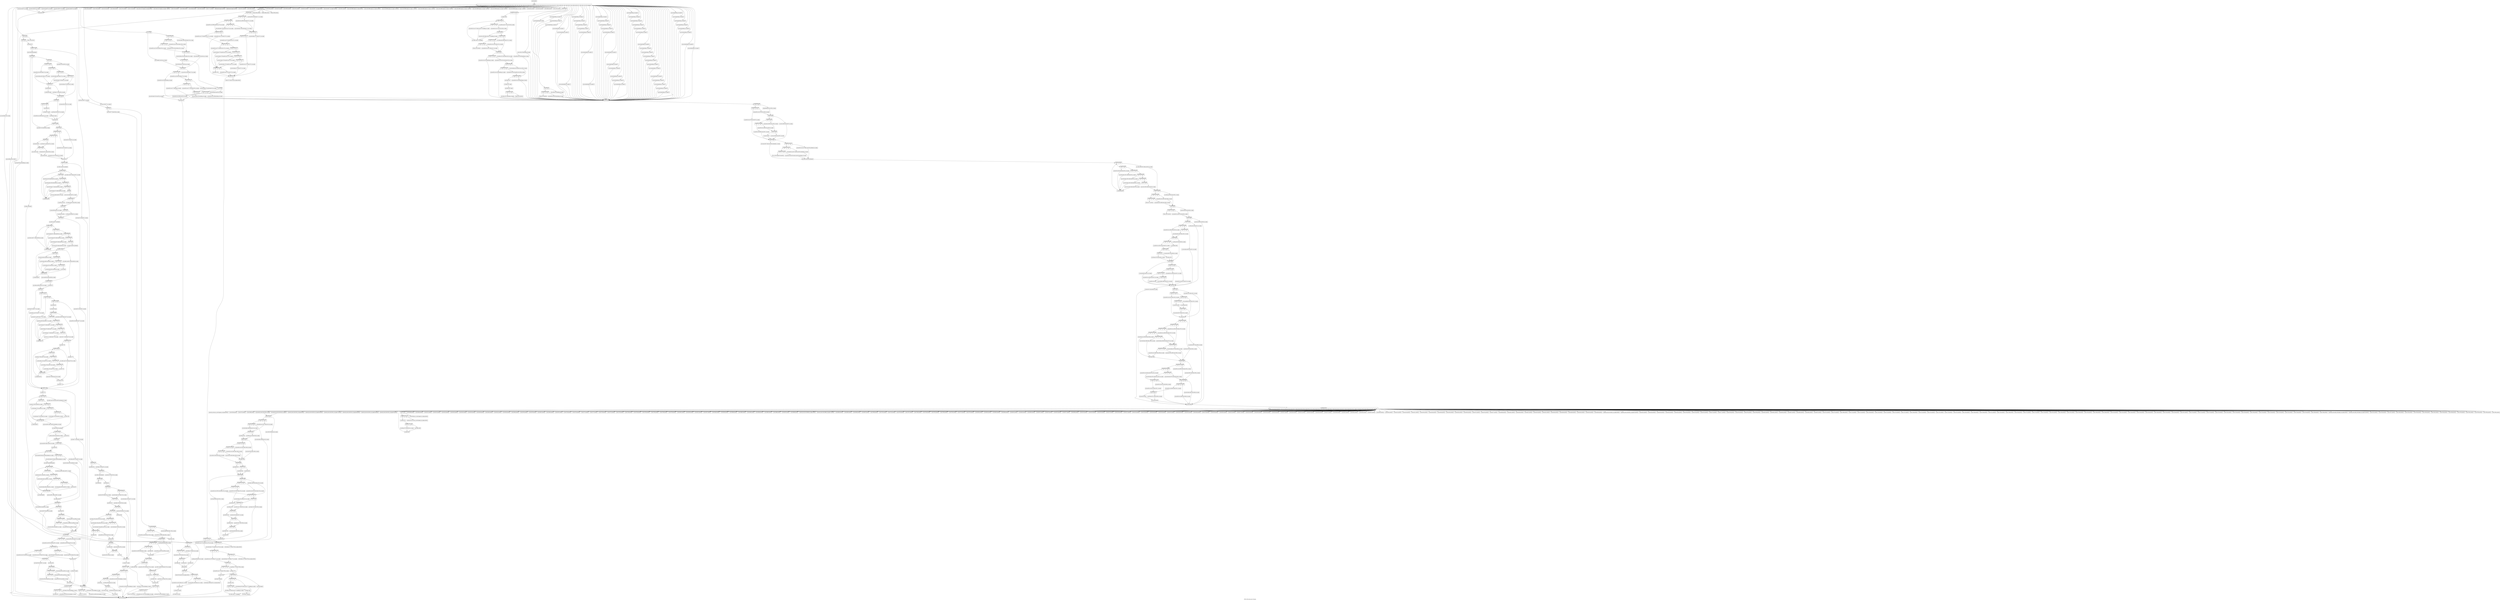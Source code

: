 digraph "CFG for 'Perl_yylex_retry' function" {
	label="CFG for 'Perl_yylex_retry' function";

	Node0x558e4f0 [shape=record,label="{newFuncRoot}"];
	Node0x558e4f0 -> Node0x559d350;
	Node0x5597540 [shape=record,label="{sw.bb.1030.exitStub}"];
	Node0x5597590 [shape=record,label="{sw.bb.1295.exitStub}"];
	Node0x55975e0 [shape=record,label="{sw.bb.1362.exitStub}"];
	Node0x5597630 [shape=record,label="{sw.bb.1388.exitStub}"];
	Node0x5597680 [shape=record,label="{sw.bb.1407.exitStub}"];
	Node0x55976d0 [shape=record,label="{sw.bb.1410.exitStub}"];
	Node0x5597720 [shape=record,label="{retry.sw.bb.1412.loopexit_crit_edge.exitStub}"];
	Node0x5597770 [shape=record,label="{retry.sw.bb.1412.loopexit_crit_edge.7.exitStub}"];
	Node0x55977c0 [shape=record,label="{sw.bb.1416.exitStub}"];
	Node0x5597810 [shape=record,label="{sw.bb.1669.exitStub}"];
	Node0x5597860 [shape=record,label="{sw.bb.1680.exitStub}"];
	Node0x55978b0 [shape=record,label="{sw.bb.1692.exitStub}"];
	Node0x5597900 [shape=record,label="{sw.bb.1711.exitStub}"];
	Node0x5597950 [shape=record,label="{leftbracket.loopexit.exitStub}"];
	Node0x55979a0 [shape=record,label="{rightbracket.loopexit.exitStub}"];
	Node0x55979f0 [shape=record,label="{sw.bb.2551.exitStub}"];
	Node0x5597a40 [shape=record,label="{sw.bb.2665.exitStub}"];
	Node0x5597a90 [shape=record,label="{sw.bb.2834.exitStub}"];
	Node0x5597ae0 [shape=record,label="{sw.bb.2847.exitStub}"];
	Node0x5597b30 [shape=record,label="{sw.bb.2900.exitStub}"];
	Node0x5597b80 [shape=record,label="{sw.bb.2914.exitStub}"];
	Node0x5597bd0 [shape=record,label="{sw.bb.3651.exitStub}"];
	Node0x5597c20 [shape=record,label="{retry.sw.bb.3817_crit_edge.exitStub}"];
	Node0x5597c70 [shape=record,label="{retry.sw.bb.3817_crit_edge.8.exitStub}"];
	Node0x5597cc0 [shape=record,label="{sw.bb.3922.exitStub}"];
	Node0x5597d10 [shape=record,label="{retry.sw.bb.3986.loopexit_crit_edge.exitStub}"];
	Node0x5597d60 [shape=record,label="{retry.sw.bb.3986.loopexit_crit_edge.9.exitStub}"];
	Node0x5597db0 [shape=record,label="{retry.sw.bb.3986.loopexit_crit_edge.10.exitStub}"];
	Node0x5597e00 [shape=record,label="{retry.sw.bb.3986.loopexit_crit_edge.11.exitStub}"];
	Node0x5597e50 [shape=record,label="{retry.sw.bb.3986.loopexit_crit_edge.12.exitStub}"];
	Node0x5597ea0 [shape=record,label="{retry.sw.bb.3986.loopexit_crit_edge.13.exitStub}"];
	Node0x5597ef0 [shape=record,label="{retry.sw.bb.3986.loopexit_crit_edge.14.exitStub}"];
	Node0x5597f40 [shape=record,label="{retry.sw.bb.3986.loopexit_crit_edge.15.exitStub}"];
	Node0x5597f90 [shape=record,label="{retry.sw.bb.3986.loopexit_crit_edge.16.exitStub}"];
	Node0x5597fe0 [shape=record,label="{retry.sw.bb.3986.loopexit_crit_edge.17.exitStub}"];
	Node0x5598030 [shape=record,label="{sw.bb.4000.exitStub}"];
	Node0x5598080 [shape=record,label="{sw.bb.4026.exitStub}"];
	Node0x55980d0 [shape=record,label="{sw.bb.4089.exitStub}"];
	Node0x5598120 [shape=record,label="{sw.bb.4108.exitStub}"];
	Node0x5598170 [shape=record,label="{if.then.4270.exitStub}"];
	Node0x55981c0 [shape=record,label="{if.then.4202.exitStub}"];
	Node0x5598210 [shape=record,label="{if.then.4243.exitStub}"];
	Node0x5598260 [shape=record,label="{if.then.2682.exitStub}"];
	Node0x55982b0 [shape=record,label="{if.then.2686.exitStub}"];
	Node0x5598300 [shape=record,label="{if.then.2690.exitStub}"];
	Node0x5598350 [shape=record,label="{if.end.2747.if.end.2799_crit_edge.exitStub}"];
	Node0x55983a0 [shape=record,label="{lor.lhs.false.2757.if.end.2799_crit_edge.exitStub}"];
	Node0x55983f0 [shape=record,label="{lor.lhs.false.2767.if.end.2799_crit_edge.exitStub}"];
	Node0x5598440 [shape=record,label="{if.then.1025.exitStub}"];
	Node0x5598490 [shape=record,label="{if.then.298.exitStub}"];
	Node0x55984e0 [shape=record,label="{if.then.972.exitStub}"];
	Node0x5598530 [shape=record,label="{just_a_word.loopexit134.exitStub}"];
	Node0x5598580 [shape=record,label="{if.then.4371.exitStub}"];
	Node0x55985d0 [shape=record,label="{if.then.4392.exitStub}"];
	Node0x5598620 [shape=record,label="{reserved_word.just_a_word.loopexit_crit_edge.exitStub}"];
	Node0x5598670 [shape=record,label="{sw.bb.5338.exitStub}"];
	Node0x55986c0 [shape=record,label="{sw.bb.5373.exitStub}"];
	Node0x5598710 [shape=record,label="{sw.bb.5386.exitStub}"];
	Node0x5598760 [shape=record,label="{reserved_word.sw.bb.5561_crit_edge.exitStub}"];
	Node0x55987b0 [shape=record,label="{reserved_word.sw.bb.5561_crit_edge.86.exitStub}"];
	Node0x5598800 [shape=record,label="{reserved_word.sw.bb.5561_crit_edge.87.exitStub}"];
	Node0x5598850 [shape=record,label="{reserved_word.sw.bb.5561_crit_edge.88.exitStub}"];
	Node0x55988a0 [shape=record,label="{reserved_word.sw.bb.5561_crit_edge.89.exitStub}"];
	Node0x55988f0 [shape=record,label="{reserved_word.sw.bb.5561_crit_edge.90.exitStub}"];
	Node0x5598940 [shape=record,label="{sw.bb.5588.exitStub}"];
	Node0x5598990 [shape=record,label="{sw.bb.5600.exitStub}"];
	Node0x55989e0 [shape=record,label="{sw.bb.5612.exitStub}"];
	Node0x5598a30 [shape=record,label="{sw.bb.5615.exitStub}"];
	Node0x5598a80 [shape=record,label="{sw.bb.5616.exitStub}"];
	Node0x5598ad0 [shape=record,label="{sw.bb.5619.exitStub}"];
	Node0x5598b20 [shape=record,label="{sw.bb.5622.exitStub}"];
	Node0x5598b70 [shape=record,label="{sw.bb.5625.exitStub}"];
	Node0x5598bc0 [shape=record,label="{sw.bb.5628.exitStub}"];
	Node0x5598c10 [shape=record,label="{sw.bb.5640.exitStub}"];
	Node0x5598c60 [shape=record,label="{sw.bb.5641.exitStub}"];
	Node0x5598cb0 [shape=record,label="{sw.bb.5654.exitStub}"];
	Node0x5598d00 [shape=record,label="{sw.bb.5666.exitStub}"];
	Node0x5598d50 [shape=record,label="{sw.bb.5678.exitStub}"];
	Node0x5598da0 [shape=record,label="{sw.bb.5679.exitStub}"];
	Node0x5598df0 [shape=record,label="{sw.bb.5691.exitStub}"];
	Node0x5598e40 [shape=record,label="{sw.bb.5694.exitStub}"];
	Node0x5598e90 [shape=record,label="{sw.bb.5697.exitStub}"];
	Node0x5598ee0 [shape=record,label="{sw.bb.5700.exitStub}"];
	Node0x5598f30 [shape=record,label="{sw.bb.5703.exitStub}"];
	Node0x5598f80 [shape=record,label="{sw.bb.5715.exitStub}"];
	Node0x5598fd0 [shape=record,label="{sw.bb.5727.exitStub}"];
	Node0x5599020 [shape=record,label="{sw.bb.5739.exitStub}"];
	Node0x5599070 [shape=record,label="{sw.bb.5752.exitStub}"];
	Node0x55990c0 [shape=record,label="{sw.bb.5756.exitStub}"];
	Node0x5599110 [shape=record,label="{sw.bb.5768.exitStub}"];
	Node0x5599160 [shape=record,label="{sw.bb.5780.exitStub}"];
	Node0x55991b0 [shape=record,label="{sw.bb.5784.exitStub}"];
	Node0x5599200 [shape=record,label="{sw.bb.5796.exitStub}"];
	Node0x5599250 [shape=record,label="{sw.bb.5798.exitStub}"];
	Node0x55992a0 [shape=record,label="{sw.bb.5799.exitStub}"];
	Node0x55992f0 [shape=record,label="{sw.bb.5802.exitStub}"];
	Node0x5599340 [shape=record,label="{sw.bb.5803.exitStub}"];
	Node0x5599390 [shape=record,label="{sw.bb.5815.exitStub}"];
	Node0x55993e0 [shape=record,label="{sw.bb.5827.exitStub}"];
	Node0x5599430 [shape=record,label="{sw.bb.5844.exitStub}"];
	Node0x5599480 [shape=record,label="{sw.bb.5856.exitStub}"];
	Node0x55994d0 [shape=record,label="{sw.bb.5868.exitStub}"];
	Node0x5599520 [shape=record,label="{sw.bb.5880.exitStub}"];
	Node0x5599570 [shape=record,label="{sw.bb.5883.exitStub}"];
	Node0x55995c0 [shape=record,label="{sw.bb.5884.exitStub}"];
	Node0x5599610 [shape=record,label="{sw.bb.5885.exitStub}"];
	Node0x5599660 [shape=record,label="{sw.bb.5886.exitStub}"];
	Node0x55996b0 [shape=record,label="{sw.bb.5887.exitStub}"];
	Node0x5599700 [shape=record,label="{sw.bb.5888.exitStub}"];
	Node0x5599750 [shape=record,label="{reserved_word.sw.bb.5889_crit_edge.exitStub}"];
	Node0x55997a0 [shape=record,label="{reserved_word.sw.bb.5889_crit_edge.91.exitStub}"];
	Node0x55997f0 [shape=record,label="{sw.bb.6080.exitStub}"];
	Node0x5599840 [shape=record,label="{sw.bb.6083.exitStub}"];
	Node0x5599890 [shape=record,label="{sw.bb.6084.exitStub}"];
	Node0x55998e0 [shape=record,label="{sw.bb.6087.exitStub}"];
	Node0x5599930 [shape=record,label="{sw.bb.6099.exitStub}"];
	Node0x5599980 [shape=record,label="{sw.bb.6102.exitStub}"];
	Node0x55999d0 [shape=record,label="{sw.bb.6103.exitStub}"];
	Node0x5599a20 [shape=record,label="{sw.bb.6104.exitStub}"];
	Node0x5599a70 [shape=record,label="{sw.bb.6107.exitStub}"];
	Node0x5599ac0 [shape=record,label="{sw.bb.6109.exitStub}"];
	Node0x5599b10 [shape=record,label="{sw.bb.6121.exitStub}"];
	Node0x5599b60 [shape=record,label="{sw.bb.6133.exitStub}"];
	Node0x5599bb0 [shape=record,label="{sw.bb.6134.exitStub}"];
	Node0x5599c00 [shape=record,label="{sw.bb.6146.exitStub}"];
	Node0x5599c50 [shape=record,label="{sw.bb.6149.exitStub}"];
	Node0x5599ca0 [shape=record,label="{sw.bb.6161.exitStub}"];
	Node0x5599cf0 [shape=record,label="{sw.bb.6164.exitStub}"];
	Node0x5599d40 [shape=record,label="{sw.bb.6165.exitStub}"];
	Node0x5599d90 [shape=record,label="{sw.bb.6166.exitStub}"];
	Node0x5599de0 [shape=record,label="{sw.bb.6178.exitStub}"];
	Node0x5599e30 [shape=record,label="{sw.bb.6190.exitStub}"];
	Node0x5599e80 [shape=record,label="{sw.bb.6202.exitStub}"];
	Node0x5599ed0 [shape=record,label="{sw.bb.6214.exitStub}"];
	Node0x5599f20 [shape=record,label="{sw.bb.6217.exitStub}"];
	Node0x5599f70 [shape=record,label="{sw.bb.6218.exitStub}"];
	Node0x5599fc0 [shape=record,label="{sw.bb.6230.exitStub}"];
	Node0x559a010 [shape=record,label="{sw.bb.6233.exitStub}"];
	Node0x559a060 [shape=record,label="{sw.bb.6234.exitStub}"];
	Node0x559a0b0 [shape=record,label="{sw.bb.6237.exitStub}"];
	Node0x559a100 [shape=record,label="{sw.bb.6240.exitStub}"];
	Node0x559a150 [shape=record,label="{sw.bb.6241.exitStub}"];
	Node0x559a1a0 [shape=record,label="{sw.bb.6253.exitStub}"];
	Node0x559a1f0 [shape=record,label="{sw.bb.6256.exitStub}"];
	Node0x559a240 [shape=record,label="{sw.bb.6257.exitStub}"];
	Node0x559a290 [shape=record,label="{sw.bb.6269.exitStub}"];
	Node0x559a2e0 [shape=record,label="{sw.bb.6281.exitStub}"];
	Node0x559a330 [shape=record,label="{sw.bb.6282.exitStub}"];
	Node0x559a380 [shape=record,label="{sw.bb.6285.exitStub}"];
	Node0x559a3d0 [shape=record,label="{sw.bb.6297.exitStub}"];
	Node0x559a420 [shape=record,label="{sw.bb.6300.exitStub}"];
	Node0x559a470 [shape=record,label="{sw.bb.6303.exitStub}"];
	Node0x559a4c0 [shape=record,label="{sw.bb.6315.exitStub}"];
	Node0x559a510 [shape=record,label="{sw.bb.6318.exitStub}"];
	Node0x559a560 [shape=record,label="{sw.bb.6321.exitStub}"];
	Node0x559a5b0 [shape=record,label="{sw.bb.6333.exitStub}"];
	Node0x559a600 [shape=record,label="{sw.bb.6336.exitStub}"];
	Node0x559a650 [shape=record,label="{sw.bb.6338.exitStub}"];
	Node0x559a6a0 [shape=record,label="{sw.bb.6350.exitStub}"];
	Node0x559a6f0 [shape=record,label="{sw.bb.6362.exitStub}"];
	Node0x559a740 [shape=record,label="{sw.bb.6363.exitStub}"];
	Node0x559a790 [shape=record,label="{sw.bb.6375.exitStub}"];
	Node0x559a7e0 [shape=record,label="{sw.bb.6376.exitStub}"];
	Node0x559a830 [shape=record,label="{sw.bb.6377.exitStub}"];
	Node0x559a880 [shape=record,label="{sw.bb.6389.exitStub}"];
	Node0x559a8d0 [shape=record,label="{sw.bb.6401.exitStub}"];
	Node0x559a920 [shape=record,label="{sw.bb.6404.exitStub}"];
	Node0x559a970 [shape=record,label="{sw.bb.6407.exitStub}"];
	Node0x559a9c0 [shape=record,label="{sw.bb.6419.exitStub}"];
	Node0x559aa10 [shape=record,label="{sw.bb.6431.exitStub}"];
	Node0x559aa60 [shape=record,label="{sw.bb.6443.exitStub}"];
	Node0x559aab0 [shape=record,label="{sw.bb.6446.exitStub}"];
	Node0x559ab00 [shape=record,label="{sw.bb.6449.exitStub}"];
	Node0x559ab50 [shape=record,label="{sw.bb.6452.exitStub}"];
	Node0x559aba0 [shape=record,label="{sw.bb.6455.exitStub}"];
	Node0x559abf0 [shape=record,label="{sw.bb.6458.exitStub}"];
	Node0x559ac40 [shape=record,label="{reserved_word.sw.bb.6461_crit_edge.exitStub}"];
	Node0x559ac90 [shape=record,label="{reserved_word.sw.bb.6461_crit_edge.92.exitStub}"];
	Node0x559ace0 [shape=record,label="{sw.bb.6532.exitStub}"];
	Node0x559ad30 [shape=record,label="{sw.bb.6534.exitStub}"];
	Node0x559ad80 [shape=record,label="{sw.bb.6535.exitStub}"];
	Node0x559add0 [shape=record,label="{sw.bb.6543.exitStub}"];
	Node0x559ae20 [shape=record,label="{sw.bb.6554.exitStub}"];
	Node0x559ae70 [shape=record,label="{sw.bb.6749.exitStub}"];
	Node0x559aec0 [shape=record,label="{sw.bb.6750.exitStub}"];
	Node0x559af10 [shape=record,label="{sw.bb.6762.exitStub}"];
	Node0x559af60 [shape=record,label="{sw.bb.6774.exitStub}"];
	Node0x559afb0 [shape=record,label="{sw.bb.6777.exitStub}"];
	Node0x559b000 [shape=record,label="{sw.bb.6780.exitStub}"];
	Node0x559b050 [shape=record,label="{sw.bb.6783.exitStub}"];
	Node0x559b0a0 [shape=record,label="{sw.bb.6795.exitStub}"];
	Node0x559b0f0 [shape=record,label="{sw.bb.6798.exitStub}"];
	Node0x559b140 [shape=record,label="{sw.bb.6810.exitStub}"];
	Node0x559b190 [shape=record,label="{sw.bb.6822.exitStub}"];
	Node0x559b1e0 [shape=record,label="{sw.bb.6825.exitStub}"];
	Node0x559b230 [shape=record,label="{sw.bb.6827.exitStub}"];
	Node0x559b280 [shape=record,label="{sw.bb.6830.exitStub}"];
	Node0x559b2d0 [shape=record,label="{sw.bb.6845.exitStub}"];
	Node0x559b320 [shape=record,label="{sw.bb.6857.exitStub}"];
	Node0x559b370 [shape=record,label="{sw.bb.7051.exitStub}"];
	Node0x559b3c0 [shape=record,label="{sw.bb.7074.exitStub}"];
	Node0x559b410 [shape=record,label="{sw.bb.7086.exitStub}"];
	Node0x559b460 [shape=record,label="{sw.bb.7101.exitStub}"];
	Node0x559b4b0 [shape=record,label="{sw.bb.7102.exitStub}"];
	Node0x559b500 [shape=record,label="{sw.bb.7208.exitStub}"];
	Node0x559b550 [shape=record,label="{sw.bb.7220.exitStub}"];
	Node0x559b5a0 [shape=record,label="{sw.bb.7222.exitStub}"];
	Node0x559b5f0 [shape=record,label="{sw.bb.7225.exitStub}"];
	Node0x559b640 [shape=record,label="{sw.bb.7237.exitStub}"];
	Node0x559b690 [shape=record,label="{sw.bb.7249.exitStub}"];
	Node0x559b6e0 [shape=record,label="{sw.bb.7252.exitStub}"];
	Node0x559b730 [shape=record,label="{sw.bb.7255.exitStub}"];
	Node0x559b780 [shape=record,label="{sw.bb.7267.exitStub}"];
	Node0x559b7d0 [shape=record,label="{sw.bb.7279.exitStub}"];
	Node0x559b820 [shape=record,label="{sw.bb.7291.exitStub}"];
	Node0x559b870 [shape=record,label="{sw.bb.7303.exitStub}"];
	Node0x559b8c0 [shape=record,label="{sw.bb.7306.exitStub}"];
	Node0x559b910 [shape=record,label="{sw.bb.7309.exitStub}"];
	Node0x559b960 [shape=record,label="{sw.bb.7321.exitStub}"];
	Node0x559b9b0 [shape=record,label="{sw.bb.7333.exitStub}"];
	Node0x559ba00 [shape=record,label="{sw.bb.7348.exitStub}"];
	Node0x559ba50 [shape=record,label="{sw.bb.7360.exitStub}"];
	Node0x559baa0 [shape=record,label="{sw.bb.7372.exitStub}"];
	Node0x559baf0 [shape=record,label="{sw.bb.7375.exitStub}"];
	Node0x559bb40 [shape=record,label="{sw.bb.7378.exitStub}"];
	Node0x559bb90 [shape=record,label="{sw.bb.7381.exitStub}"];
	Node0x559bbe0 [shape=record,label="{sw.bb.7384.exitStub}"];
	Node0x559bc30 [shape=record,label="{sw.bb.7387.exitStub}"];
	Node0x559bc80 [shape=record,label="{sw.bb.7390.exitStub}"];
	Node0x559bcd0 [shape=record,label="{sw.bb.7393.exitStub}"];
	Node0x559bd20 [shape=record,label="{sw.bb.7396.exitStub}"];
	Node0x559bd70 [shape=record,label="{sw.bb.7408.exitStub}"];
	Node0x559bdc0 [shape=record,label="{sw.bb.7420.exitStub}"];
	Node0x559be10 [shape=record,label="{sw.bb.7432.exitStub}"];
	Node0x559be60 [shape=record,label="{sw.bb.7444.exitStub}"];
	Node0x559beb0 [shape=record,label="{sw.bb.7445.exitStub}"];
	Node0x559bf00 [shape=record,label="{sw.bb.7446.exitStub}"];
	Node0x559bf50 [shape=record,label="{sw.bb.7449.exitStub}"];
	Node0x559bfa0 [shape=record,label="{sw.bb.7452.exitStub}"];
	Node0x559bff0 [shape=record,label="{sw.bb.7464.exitStub}"];
	Node0x559c040 [shape=record,label="{sw.bb.7467.exitStub}"];
	Node0x559c090 [shape=record,label="{sw.bb.7470.exitStub}"];
	Node0x559c0e0 [shape=record,label="{sw.bb.7473.exitStub}"];
	Node0x559c130 [shape=record,label="{sw.bb.7476.exitStub}"];
	Node0x559c180 [shape=record,label="{sw.bb.7479.exitStub}"];
	Node0x559c1d0 [shape=record,label="{sw.bb.7491.exitStub}"];
	Node0x559c220 [shape=record,label="{sw.bb.7503.exitStub}"];
	Node0x559c270 [shape=record,label="{sw.bb.7506.exitStub}"];
	Node0x559c2c0 [shape=record,label="{sw.bb.7509.exitStub}"];
	Node0x559c310 [shape=record,label="{sw.bb.7523.exitStub}"];
	Node0x559c360 [shape=record,label="{sw.bb.7526.exitStub}"];
	Node0x559c3b0 [shape=record,label="{sw.bb.7529.exitStub}"];
	Node0x559c400 [shape=record,label="{sw.bb.7532.exitStub}"];
	Node0x559c450 [shape=record,label="{sw.bb.7544.exitStub}"];
	Node0x559c4a0 [shape=record,label="{sw.bb.7556.exitStub}"];
	Node0x559c4f0 [shape=record,label="{sw.bb.7568.exitStub}"];
	Node0x559c540 [shape=record,label="{sw.bb.7580.exitStub}"];
	Node0x559c590 [shape=record,label="{reserved_word.really_sub.loopexit_crit_edge.exitStub}"];
	Node0x559c5e0 [shape=record,label="{reserved_word.really_sub.loopexit_crit_edge.93.exitStub}"];
	Node0x559c630 [shape=record,label="{sw.bb.7821.exitStub}"];
	Node0x559c680 [shape=record,label="{sw.bb.7824.exitStub}"];
	Node0x559c6d0 [shape=record,label="{sw.bb.7827.exitStub}"];
	Node0x559c720 [shape=record,label="{sw.bb.7830.exitStub}"];
	Node0x559c770 [shape=record,label="{sw.bb.7833.exitStub}"];
	Node0x559c7c0 [shape=record,label="{sw.bb.7836.exitStub}"];
	Node0x559c810 [shape=record,label="{sw.bb.7839.exitStub}"];
	Node0x559c860 [shape=record,label="{sw.bb.7842.exitStub}"];
	Node0x559c8b0 [shape=record,label="{sw.bb.7854.exitStub}"];
	Node0x559c900 [shape=record,label="{sw.bb.7866.exitStub}"];
	Node0x559c950 [shape=record,label="{sw.bb.7878.exitStub}"];
	Node0x559c9a0 [shape=record,label="{sw.bb.7881.exitStub}"];
	Node0x559c9f0 [shape=record,label="{sw.bb.7893.exitStub}"];
	Node0x559ca40 [shape=record,label="{sw.bb.7894.exitStub}"];
	Node0x559ca90 [shape=record,label="{sw.bb.7895.exitStub}"];
	Node0x559cae0 [shape=record,label="{sw.bb.7898.exitStub}"];
	Node0x559cb30 [shape=record,label="{sw.bb.7910.exitStub}"];
	Node0x559cb80 [shape=record,label="{sw.bb.7922.exitStub}"];
	Node0x559cbd0 [shape=record,label="{sw.bb.7934.exitStub}"];
	Node0x559cc20 [shape=record,label="{sw.bb.7937.exitStub}"];
	Node0x559cc70 [shape=record,label="{sw.bb.7940.exitStub}"];
	Node0x559ccc0 [shape=record,label="{sw.bb.7943.exitStub}"];
	Node0x559cd10 [shape=record,label="{sw.bb.7955.exitStub}"];
	Node0x559cd60 [shape=record,label="{sw.bb.7958.exitStub}"];
	Node0x559cdb0 [shape=record,label="{sw.bb.7961.exitStub}"];
	Node0x559ce00 [shape=record,label="{sw.bb.7973.exitStub}"];
	Node0x559ce50 [shape=record,label="{sw.bb.7976.exitStub}"];
	Node0x559cea0 [shape=record,label="{sw.bb.8030.exitStub}"];
	Node0x559cef0 [shape=record,label="{sw.bb.8042.exitStub}"];
	Node0x559cf40 [shape=record,label="{sw.bb.8045.exitStub}"];
	Node0x559cf90 [shape=record,label="{sw.bb.8048.exitStub}"];
	Node0x559cfe0 [shape=record,label="{sw.bb.8052.exitStub}"];
	Node0x559d030 [shape=record,label="{sw.bb.8053.exitStub}"];
	Node0x559d080 [shape=record,label="{sw.bb.8056.exitStub}"];
	Node0x559d0d0 [shape=record,label="{sw.bb.8057.exitStub}"];
	Node0x559d120 [shape=record,label="{sw.bb.8070.exitStub}"];
	Node0x559d170 [shape=record,label="{sw.bb.8076.exitStub}"];
	Node0x559d1c0 [shape=record,label="{sw.bb.8077.exitStub}"];
	Node0x559d210 [shape=record,label="{sw.bb.5566.just_a_word.loopexit_crit_edge.exitStub}"];
	Node0x559d260 [shape=record,label="{land.lhs.true.5570.just_a_word.loopexit_crit_edge.exitStub}"];
	Node0x559d2b0 [shape=record,label="{if.end.433.if.end.452_crit_edge.exitStub}"];
	Node0x559d300 [shape=record,label="{lor.lhs.false.438.if.end.452_crit_edge.exitStub}"];
	Node0x559d350 [shape=record,label="{it_retry|{<s0>def|<s1>4|<s2>26|<s3>0|<s4>13|<s5>32|<s6>9|<s7>12|<s8>11|<s9>35|<s10>10|<s11>45|<s12>43|<s13>42|<s14>37|<s15>94|<s16>91|<s17>126|<s18>44|<s19>58|<s20>40|<s21>59|<s22>41|<s23>93|<s24>123|<s25>125|<s26>38|<s27>124|<s28>61|<s29>33|<s30>60|<s31>62|<s32>36|<s33>64|<s34>47|<s35>63|<s36>46|<s37>48|<s38>49|<s39>50|<s40>51|<s41>52|<s42>53|<s43>54|<s44>55|<s45>56|<s46>57|<s47>39|<s48>34|<s49>96|<s50>92|<s51>118|<s52>120|<s53>95|<s54>97|<s55>65|<s56>98|<s57>66|<s58>99|<s59>67|<s60>100|<s61>68|<s62>101|<s63>69|<s64>truncated...}}"];
	Node0x559d350:s0 -> Node0x55a65e0;
	Node0x559d350:s1 -> Node0x55a6590;
	Node0x559d350:s2 -> Node0x55a6540;
	Node0x559d350:s3 -> Node0x55a0c30;
	Node0x559d350:s4 -> Node0x55a0b90;
	Node0x559d350:s5 -> Node0x55a0b40;
	Node0x559d350:s6 -> Node0x55a0af0;
	Node0x559d350:s7 -> Node0x55a0aa0;
	Node0x559d350:s8 -> Node0x55a0a50;
	Node0x559d350:s9 -> Node0x55a00a0;
	Node0x559d350:s10 -> Node0x55a0050;
	Node0x559d350:s11 -> Node0x5597540;
	Node0x559d350:s12 -> Node0x5597590;
	Node0x559d350:s13 -> Node0x55975e0;
	Node0x559d350:s14 -> Node0x5597630;
	Node0x559d350:s15 -> Node0x5597680;
	Node0x559d350:s16 -> Node0x55976d0;
	Node0x559d350:s17 -> Node0x5597720;
	Node0x559d350:s18 -> Node0x5597770;
	Node0x559d350:s19 -> Node0x55977c0;
	Node0x559d350:s20 -> Node0x5597810;
	Node0x559d350:s21 -> Node0x5597860;
	Node0x559d350:s22 -> Node0x55978b0;
	Node0x559d350:s23 -> Node0x5597900;
	Node0x559d350:s24 -> Node0x5597950;
	Node0x559d350:s25 -> Node0x55979a0;
	Node0x559d350:s26 -> Node0x55979f0;
	Node0x559d350:s27 -> Node0x5597a40;
	Node0x559d350:s28 -> Node0x559ef20;
	Node0x559d350:s29 -> Node0x5597a90;
	Node0x559d350:s30 -> Node0x5597ae0;
	Node0x559d350:s31 -> Node0x5597b30;
	Node0x559d350:s32 -> Node0x5597b80;
	Node0x559d350:s33 -> Node0x5597bd0;
	Node0x559d350:s34 -> Node0x5597c20;
	Node0x559d350:s35 -> Node0x5597c70;
	Node0x559d350:s36 -> Node0x5597cc0;
	Node0x559d350:s37 -> Node0x5597d10;
	Node0x559d350:s38 -> Node0x5597d60;
	Node0x559d350:s39 -> Node0x5597db0;
	Node0x559d350:s40 -> Node0x5597e00;
	Node0x559d350:s41 -> Node0x5597e50;
	Node0x559d350:s42 -> Node0x5597ea0;
	Node0x559d350:s43 -> Node0x5597ef0;
	Node0x559d350:s44 -> Node0x5597f40;
	Node0x559d350:s45 -> Node0x5597f90;
	Node0x559d350:s46 -> Node0x5597fe0;
	Node0x559d350:s47 -> Node0x5598030;
	Node0x559d350:s48 -> Node0x5598080;
	Node0x559d350:s49 -> Node0x55980d0;
	Node0x559d350:s50 -> Node0x5598120;
	Node0x559d350:s51 -> Node0x559e4d0;
	Node0x559d350:s52 -> Node0x559e390;
	Node0x559d350:s53 -> Node0x559e340;
	Node0x559d350:s54 -> Node0x559e2f0;
	Node0x559d350:s55 -> Node0x559e2a0;
	Node0x559d350:s56 -> Node0x559e250;
	Node0x559d350:s57 -> Node0x559e200;
	Node0x559d350:s58 -> Node0x559e1b0;
	Node0x559d350:s59 -> Node0x559e160;
	Node0x559d350:s60 -> Node0x559e110;
	Node0x559d350:s61 -> Node0x559e0c0;
	Node0x559d350:s62 -> Node0x559e070;
	Node0x559d350:s63 -> Node0x559e020;
	Node0x559d350:s64 -> Node0x559dfd0;
	Node0x559d350:s64 -> Node0x559df80;
	Node0x559d350:s64 -> Node0x559df30;
	Node0x559d350:s64 -> Node0x559dee0;
	Node0x559d350:s64 -> Node0x559de90;
	Node0x559d350:s64 -> Node0x559de40;
	Node0x559d350:s64 -> Node0x559ddf0;
	Node0x559d350:s64 -> Node0x559dda0;
	Node0x559d350:s64 -> Node0x559dd50;
	Node0x559d350:s64 -> Node0x559dd00;
	Node0x559d350:s64 -> Node0x559dcb0;
	Node0x559d350:s64 -> Node0x559dc60;
	Node0x559d350:s64 -> Node0x559dc10;
	Node0x559d350:s64 -> Node0x559dbc0;
	Node0x559d350:s64 -> Node0x559db70;
	Node0x559d350:s64 -> Node0x559db20;
	Node0x559d350:s64 -> Node0x559dad0;
	Node0x559d350:s64 -> Node0x559da80;
	Node0x559d350:s64 -> Node0x559da30;
	Node0x559d350:s64 -> Node0x559d9e0;
	Node0x559d350:s64 -> Node0x559d990;
	Node0x559d350:s64 -> Node0x559d940;
	Node0x559d350:s64 -> Node0x559d8f0;
	Node0x559d350:s64 -> Node0x559d8a0;
	Node0x559d350:s64 -> Node0x559d850;
	Node0x559d350:s64 -> Node0x559d800;
	Node0x559d350:s64 -> Node0x559d7b0;
	Node0x559d350:s64 -> Node0x559d760;
	Node0x559d350:s64 -> Node0x559d710;
	Node0x559d350:s64 -> Node0x559d6c0;
	Node0x559d350:s64 -> Node0x559d670;
	Node0x559d350:s64 -> Node0x559d620;
	Node0x559d350:s64 -> Node0x559d5d0;
	Node0x559d350:s64 -> Node0x559d580;
	Node0x559d350:s64 -> Node0x559d530;
	Node0x559d350:s64 -> Node0x559d4e0;
	Node0x559d350:s64 -> Node0x559d490;
	Node0x559d350:s64 -> Node0x559d440;
	Node0x559d350:s64 -> Node0x559d3f0;
	Node0x559d350:s64 -> Node0x559d3a0;
	Node0x559d3a0 [shape=record,label="{pd_retry.keylookup_crit_edge.67}"];
	Node0x559d3a0 -> Node0x55a7030;
	Node0x559d3f0 [shape=record,label="{pd_retry.keylookup_crit_edge.66}"];
	Node0x559d3f0 -> Node0x55a7030;
	Node0x559d440 [shape=record,label="{pd_retry.keylookup_crit_edge.65}"];
	Node0x559d440 -> Node0x55a7030;
	Node0x559d490 [shape=record,label="{pd_retry.keylookup_crit_edge.64}"];
	Node0x559d490 -> Node0x55a7030;
	Node0x559d4e0 [shape=record,label="{pd_retry.keylookup_crit_edge.63}"];
	Node0x559d4e0 -> Node0x55a7030;
	Node0x559d530 [shape=record,label="{pd_retry.keylookup_crit_edge.62}"];
	Node0x559d530 -> Node0x55a7030;
	Node0x559d580 [shape=record,label="{pd_retry.keylookup_crit_edge.61}"];
	Node0x559d580 -> Node0x55a7030;
	Node0x559d5d0 [shape=record,label="{pd_retry.keylookup_crit_edge.60}"];
	Node0x559d5d0 -> Node0x55a7030;
	Node0x559d620 [shape=record,label="{pd_retry.keylookup_crit_edge.59}"];
	Node0x559d620 -> Node0x55a7030;
	Node0x559d670 [shape=record,label="{pd_retry.keylookup_crit_edge.58}"];
	Node0x559d670 -> Node0x55a7030;
	Node0x559d6c0 [shape=record,label="{pd_retry.keylookup_crit_edge.57}"];
	Node0x559d6c0 -> Node0x55a7030;
	Node0x559d710 [shape=record,label="{pd_retry.keylookup_crit_edge.56}"];
	Node0x559d710 -> Node0x55a7030;
	Node0x559d760 [shape=record,label="{pd_retry.keylookup_crit_edge.55}"];
	Node0x559d760 -> Node0x55a7030;
	Node0x559d7b0 [shape=record,label="{pd_retry.keylookup_crit_edge.54}"];
	Node0x559d7b0 -> Node0x55a7030;
	Node0x559d800 [shape=record,label="{pd_retry.keylookup_crit_edge.53}"];
	Node0x559d800 -> Node0x55a7030;
	Node0x559d850 [shape=record,label="{pd_retry.keylookup_crit_edge.52}"];
	Node0x559d850 -> Node0x55a7030;
	Node0x559d8a0 [shape=record,label="{pd_retry.keylookup_crit_edge.51}"];
	Node0x559d8a0 -> Node0x55a7030;
	Node0x559d8f0 [shape=record,label="{pd_retry.keylookup_crit_edge.50}"];
	Node0x559d8f0 -> Node0x55a7030;
	Node0x559d940 [shape=record,label="{pd_retry.keylookup_crit_edge.49}"];
	Node0x559d940 -> Node0x55a7030;
	Node0x559d990 [shape=record,label="{pd_retry.keylookup_crit_edge.48}"];
	Node0x559d990 -> Node0x55a7030;
	Node0x559d9e0 [shape=record,label="{pd_retry.keylookup_crit_edge.47}"];
	Node0x559d9e0 -> Node0x55a7030;
	Node0x559da30 [shape=record,label="{pd_retry.keylookup_crit_edge.46}"];
	Node0x559da30 -> Node0x55a7030;
	Node0x559da80 [shape=record,label="{pd_retry.keylookup_crit_edge.45}"];
	Node0x559da80 -> Node0x55a7030;
	Node0x559dad0 [shape=record,label="{pd_retry.keylookup_crit_edge.44}"];
	Node0x559dad0 -> Node0x55a7030;
	Node0x559db20 [shape=record,label="{pd_retry.keylookup_crit_edge.43}"];
	Node0x559db20 -> Node0x55a7030;
	Node0x559db70 [shape=record,label="{pd_retry.keylookup_crit_edge.42}"];
	Node0x559db70 -> Node0x55a7030;
	Node0x559dbc0 [shape=record,label="{pd_retry.keylookup_crit_edge.41}"];
	Node0x559dbc0 -> Node0x55a7030;
	Node0x559dc10 [shape=record,label="{pd_retry.keylookup_crit_edge.40}"];
	Node0x559dc10 -> Node0x55a7030;
	Node0x559dc60 [shape=record,label="{pd_retry.keylookup_crit_edge.39}"];
	Node0x559dc60 -> Node0x55a7030;
	Node0x559dcb0 [shape=record,label="{pd_retry.keylookup_crit_edge.38}"];
	Node0x559dcb0 -> Node0x55a7030;
	Node0x559dd00 [shape=record,label="{pd_retry.keylookup_crit_edge.37}"];
	Node0x559dd00 -> Node0x55a7030;
	Node0x559dd50 [shape=record,label="{pd_retry.keylookup_crit_edge.36}"];
	Node0x559dd50 -> Node0x55a7030;
	Node0x559dda0 [shape=record,label="{pd_retry.keylookup_crit_edge.35}"];
	Node0x559dda0 -> Node0x55a7030;
	Node0x559ddf0 [shape=record,label="{pd_retry.keylookup_crit_edge.34}"];
	Node0x559ddf0 -> Node0x55a7030;
	Node0x559de40 [shape=record,label="{pd_retry.keylookup_crit_edge.33}"];
	Node0x559de40 -> Node0x55a7030;
	Node0x559de90 [shape=record,label="{pd_retry.keylookup_crit_edge.32}"];
	Node0x559de90 -> Node0x55a7030;
	Node0x559dee0 [shape=record,label="{pd_retry.keylookup_crit_edge.31}"];
	Node0x559dee0 -> Node0x55a7030;
	Node0x559df30 [shape=record,label="{pd_retry.keylookup_crit_edge.30}"];
	Node0x559df30 -> Node0x55a7030;
	Node0x559df80 [shape=record,label="{pd_retry.keylookup_crit_edge.29}"];
	Node0x559df80 -> Node0x55a7030;
	Node0x559dfd0 [shape=record,label="{pd_retry.keylookup_crit_edge.28}"];
	Node0x559dfd0 -> Node0x55a7030;
	Node0x559e020 [shape=record,label="{pd_retry.keylookup_crit_edge.27}"];
	Node0x559e020 -> Node0x55a7030;
	Node0x559e070 [shape=record,label="{pd_retry.keylookup_crit_edge.26}"];
	Node0x559e070 -> Node0x55a7030;
	Node0x559e0c0 [shape=record,label="{pd_retry.keylookup_crit_edge.25}"];
	Node0x559e0c0 -> Node0x55a7030;
	Node0x559e110 [shape=record,label="{pd_retry.keylookup_crit_edge.24}"];
	Node0x559e110 -> Node0x55a7030;
	Node0x559e160 [shape=record,label="{pd_retry.keylookup_crit_edge.23}"];
	Node0x559e160 -> Node0x55a7030;
	Node0x559e1b0 [shape=record,label="{pd_retry.keylookup_crit_edge.22}"];
	Node0x559e1b0 -> Node0x55a7030;
	Node0x559e200 [shape=record,label="{pd_retry.keylookup_crit_edge.21}"];
	Node0x559e200 -> Node0x55a7030;
	Node0x559e250 [shape=record,label="{pd_retry.keylookup_crit_edge.20}"];
	Node0x559e250 -> Node0x55a7030;
	Node0x559e2a0 [shape=record,label="{pd_retry.keylookup_crit_edge.19}"];
	Node0x559e2a0 -> Node0x55a7030;
	Node0x559e2f0 [shape=record,label="{pd_retry.keylookup_crit_edge.18}"];
	Node0x559e2f0 -> Node0x55a7030;
	Node0x559e340 [shape=record,label="{pd_retry.keylookup_crit_edge}"];
	Node0x559e340 -> Node0x55a7030;
	Node0x559e390 [shape=record,label="{it_sw.bb.4257|{<s0>T|<s1>F}}"];
	Node0x559e390:s0 -> Node0x559e430;
	Node0x559e390:s1 -> Node0x559e3e0;
	Node0x559e3e0 [shape=record,label="{pd_sw.bb.4257.keylookup_crit_edge}"];
	Node0x559e3e0 -> Node0x55a7030;
	Node0x559e430 [shape=record,label="{it_land.lhs.true.4262|{<s0>T|<s1>F}}"];
	Node0x559e430:s0 -> Node0x5598170;
	Node0x559e430:s1 -> Node0x559e480;
	Node0x559e480 [shape=record,label="{pd_land.lhs.true.4262.keylookup_crit_edge}"];
	Node0x559e480 -> Node0x55a7030;
	Node0x559e4d0 [shape=record,label="{it_sw.bb.4155|{<s0>T|<s1>F}}"];
	Node0x559e4d0:s0 -> Node0x559e570;
	Node0x559e4d0:s1 -> Node0x559e520;
	Node0x559e520 [shape=record,label="{pd_sw.bb.4155.keylookup_crit_edge}"];
	Node0x559e520 -> Node0x55a7030;
	Node0x559e570 [shape=record,label="{it_land.lhs.true.4160|{<s0>T|<s1>F}}"];
	Node0x559e570:s0 -> Node0x559e610;
	Node0x559e570:s1 -> Node0x559e5c0;
	Node0x559e5c0 [shape=record,label="{pd_land.lhs.true.4160.keylookup_crit_edge}"];
	Node0x559e5c0 -> Node0x55a7030;
	Node0x559e610 [shape=record,label="{it_if.then.4168}"];
	Node0x559e610 -> Node0x559e660;
	Node0x559e660 [shape=record,label="{it_while.cond.4172|{<s0>T|<s1>F}}"];
	Node0x559e660:s0 -> Node0x559e700;
	Node0x559e660:s1 -> Node0x559e6b0;
	Node0x559e6b0 [shape=record,label="{pd_while.cond.4172.lor.rhs.4180_crit_edge}"];
	Node0x559e6b0 -> Node0x559e7a0;
	Node0x559e700 [shape=record,label="{it_land.lhs.true.4176|{<s0>T|<s1>F}}"];
	Node0x559e700:s0 -> Node0x559ee80;
	Node0x559e700:s1 -> Node0x559e750;
	Node0x559e750 [shape=record,label="{pd_land.lhs.true.4176.lor.rhs.4180_crit_edge}"];
	Node0x559e750 -> Node0x559e7a0;
	Node0x559e7a0 [shape=record,label="{it_lor.rhs.4180|{<s0>T|<s1>F}}"];
	Node0x559e7a0:s0 -> Node0x559ee30;
	Node0x559e7a0:s1 -> Node0x559e7f0;
	Node0x559e7f0 [shape=record,label="{it_while.end.4188|{<s0>T|<s1>F}}"];
	Node0x559e7f0:s0 -> Node0x559e890;
	Node0x559e7f0:s1 -> Node0x559e840;
	Node0x559e840 [shape=record,label="{pd_while.end.4188.if.else.4212_crit_edge}"];
	Node0x559e840 -> Node0x559e9d0;
	Node0x559e890 [shape=record,label="{it_land.lhs.true.4192|{<s0>T|<s1>F}}"];
	Node0x559e890:s0 -> Node0x559e930;
	Node0x559e890:s1 -> Node0x559e8e0;
	Node0x559e8e0 [shape=record,label="{pd_land.lhs.true.4192.if.else.4212_crit_edge}"];
	Node0x559e8e0 -> Node0x559e9d0;
	Node0x559e930 [shape=record,label="{it_land.lhs.true.4197|{<s0>T|<s1>F}}"];
	Node0x559e930:s0 -> Node0x55981c0;
	Node0x559e930:s1 -> Node0x559e980;
	Node0x559e980 [shape=record,label="{pd_land.lhs.true.4197.if.else.4212_crit_edge}"];
	Node0x559e980 -> Node0x559e9d0;
	Node0x559e9d0 [shape=record,label="{it_if.else.4212|{<s0>T|<s1>F}}"];
	Node0x559e9d0:s0 -> Node0x559ea70;
	Node0x559e9d0:s1 -> Node0x559ea20;
	Node0x559ea20 [shape=record,label="{pd_if.else.4212.lor.lhs.false.4220_crit_edge}"];
	Node0x559ea20 -> Node0x559eb10;
	Node0x559ea70 [shape=record,label="{it_land.lhs.true.4216|{<s0>T|<s1>F}}"];
	Node0x559ea70:s0 -> Node0x559ede0;
	Node0x559ea70:s1 -> Node0x559eac0;
	Node0x559eac0 [shape=record,label="{pd_land.lhs.true.4216.lor.lhs.false.4220_crit_edge}"];
	Node0x559eac0 -> Node0x559eb10;
	Node0x559eb10 [shape=record,label="{it_lor.lhs.false.4220|{<s0>T|<s1>F}}"];
	Node0x559eb10:s0 -> Node0x559ebb0;
	Node0x559eb10:s1 -> Node0x559eb60;
	Node0x559eb60 [shape=record,label="{pd_lor.lhs.false.4220.land.lhs.true.4228_crit_edge}"];
	Node0x559eb60 -> Node0x559ec50;
	Node0x559ebb0 [shape=record,label="{it_land.lhs.true.4224|{<s0>T|<s1>F}}"];
	Node0x559ebb0:s0 -> Node0x559ed90;
	Node0x559ebb0:s1 -> Node0x559ec00;
	Node0x559ec00 [shape=record,label="{pd_land.lhs.true.4224.land.lhs.true.4228_crit_edge}"];
	Node0x559ec00 -> Node0x559ec50;
	Node0x559ec50 [shape=record,label="{it_land.lhs.true.4228|{<s0>T|<s1>F}}"];
	Node0x559ec50:s0 -> Node0x559ecf0;
	Node0x559ec50:s1 -> Node0x559eca0;
	Node0x559eca0 [shape=record,label="{pd_land.lhs.true.4228.keylookup_crit_edge}"];
	Node0x559eca0 -> Node0x55a7030;
	Node0x559ecf0 [shape=record,label="{pd_if.then.4237}"];
	Node0x559ecf0 -> Node0x6da88d0;
	Node0x6da88d0 [shape=record,label="{it_if.then.4237.split2}"];
	Node0x6da88d0 -> Node0x6da8770;
	Node0x6da8770 [shape=record,label="{pd_if.then.4237.split1}"];
	Node0x6da8770 -> Node0x7049370;
	Node0x7049370 [shape=record,label="{it_if.then.4237.split|{<s0>T|<s1>F}}"];
	Node0x7049370:s0 -> Node0x559ed40;
	Node0x7049370:s1 -> Node0x5598210;
	Node0x559ed40 [shape=record,label="{pd_if.then.4237.keylookup_crit_edge}"];
	Node0x559ed40 -> Node0x55a7030;
	Node0x559ed90 [shape=record,label="{pd_land.lhs.true.4224.keylookup_crit_edge}"];
	Node0x559ed90 -> Node0x55a7030;
	Node0x559ede0 [shape=record,label="{pd_land.lhs.true.4216.keylookup_crit_edge}"];
	Node0x559ede0 -> Node0x55a7030;
	Node0x559ee30 [shape=record,label="{pd_lor.rhs.4180.while.cond.4172.backedge_crit_edge}"];
	Node0x559ee30 -> Node0x559eed0;
	Node0x559ee80 [shape=record,label="{pd_land.lhs.true.4176.while.cond.4172.backedge_crit_edge}"];
	Node0x559ee80 -> Node0x559eed0;
	Node0x559eed0 [shape=record,label="{pd_while.cond.4172.backedge}"];
	Node0x559eed0 -> Node0x559e660;
	Node0x559ef20 [shape=record,label="{it_sw.bb.2676|{<s0>def|<s1>61|<s2>62|<s3>126}}"];
	Node0x559ef20:s0 -> Node0x559ef70;
	Node0x559ef20:s1 -> Node0x5598260;
	Node0x559ef20:s2 -> Node0x55982b0;
	Node0x559ef20:s3 -> Node0x5598300;
	Node0x559ef70 [shape=record,label="{pd_if.end.2691|{<s0>T|<s1>F}}"];
	Node0x559ef70:s0 -> Node0x559f010;
	Node0x559ef70:s1 -> Node0x559efc0;
	Node0x559efc0 [shape=record,label="{pd_if.end.2691.lor.lhs.false.2711_crit_edge}"];
	Node0x559efc0 -> Node0x559f1a0;
	Node0x559f010 [shape=record,label="{pd_land.lhs.true.2695|{<s0>T|<s1>F}}"];
	Node0x559f010:s0 -> Node0x559f0b0;
	Node0x559f010:s1 -> Node0x559f060;
	Node0x559f060 [shape=record,label="{pd_land.lhs.true.2695.lor.lhs.false.2711_crit_edge}"];
	Node0x559f060 -> Node0x559f1a0;
	Node0x559f0b0 [shape=record,label="{pd_land.lhs.true.2699|{<s0>T|<s1>F}}"];
	Node0x559f0b0:s0 -> Node0x559f380;
	Node0x559f0b0:s1 -> Node0x559f100;
	Node0x559f100 [shape=record,label="{pd_lor.lhs.false.2703|{<s0>T|<s1>F}}"];
	Node0x559f100:s0 -> Node0x559f330;
	Node0x559f100:s1 -> Node0x559f150;
	Node0x559f150 [shape=record,label="{pd_lor.lhs.false.2703.lor.lhs.false.2711_crit_edge}"];
	Node0x559f150 -> Node0x559f1a0;
	Node0x559f1a0 [shape=record,label="{pd_lor.lhs.false.2711|{<s0>T|<s1>F}}"];
	Node0x559f1a0:s0 -> Node0x559f240;
	Node0x559f1a0:s1 -> Node0x559f1f0;
	Node0x559f1f0 [shape=record,label="{pd_lor.lhs.false.2711.if.end.2747_crit_edge}"];
	Node0x559f1f0 -> Node0x559f920;
	Node0x559f240 [shape=record,label="{pd_land.lhs.true.2715|{<s0>T|<s1>F}}"];
	Node0x559f240:s0 -> Node0x559f2e0;
	Node0x559f240:s1 -> Node0x559f290;
	Node0x559f290 [shape=record,label="{pd_land.lhs.true.2715.if.end.2747_crit_edge}"];
	Node0x559f290 -> Node0x559f920;
	Node0x559f2e0 [shape=record,label="{pd_land.lhs.true.2715.land.lhs.true.2721_crit_edge}"];
	Node0x559f2e0 -> Node0x559f4c0;
	Node0x559f330 [shape=record,label="{pd_lor.lhs.false.2703.land.lhs.true.2719_crit_edge}"];
	Node0x559f330 -> Node0x559f3d0;
	Node0x559f380 [shape=record,label="{pd_land.lhs.true.2699.land.lhs.true.2719_crit_edge}"];
	Node0x559f380 -> Node0x559f3d0;
	Node0x559f3d0 [shape=record,label="{pd_land.lhs.true.2719|{<s0>T|<s1>F}}"];
	Node0x559f3d0:s0 -> Node0x559f470;
	Node0x559f3d0:s1 -> Node0x559f420;
	Node0x559f420 [shape=record,label="{pd_land.lhs.true.2719.if.end.2747_crit_edge}"];
	Node0x559f420 -> Node0x559f920;
	Node0x559f470 [shape=record,label="{pd_land.lhs.true.2719.land.lhs.true.2721_crit_edge}"];
	Node0x559f470 -> Node0x559f4c0;
	Node0x559f4c0 [shape=record,label="{pd_land.lhs.true.2721|{<s0>T|<s1>F}}"];
	Node0x559f4c0:s0 -> Node0x559f7e0;
	Node0x559f4c0:s1 -> Node0x559f510;
	Node0x559f510 [shape=record,label="{pd_lor.lhs.false.2725|{<s0>T|<s1>F}}"];
	Node0x559f510:s0 -> Node0x559f790;
	Node0x559f510:s1 -> Node0x559f560;
	Node0x559f560 [shape=record,label="{pd_lor.lhs.false.2729|{<s0>T|<s1>F}}"];
	Node0x559f560:s0 -> Node0x559f740;
	Node0x559f560:s1 -> Node0x559f5b0;
	Node0x559f5b0 [shape=record,label="{pd_lor.lhs.false.2733|{<s0>T|<s1>F}}"];
	Node0x559f5b0:s0 -> Node0x559f6f0;
	Node0x559f5b0:s1 -> Node0x559f600;
	Node0x559f600 [shape=record,label="{pd_lor.lhs.false.2737|{<s0>T|<s1>F}}"];
	Node0x559f600:s0 -> Node0x559f6a0;
	Node0x559f600:s1 -> Node0x559f650;
	Node0x559f650 [shape=record,label="{pd_lor.lhs.false.2737.if.end.2747_crit_edge}"];
	Node0x559f650 -> Node0x559f920;
	Node0x559f6a0 [shape=record,label="{pd_lor.lhs.false.2737.land.lhs.true.2741_crit_edge}"];
	Node0x559f6a0 -> Node0x559f830;
	Node0x559f6f0 [shape=record,label="{pd_lor.lhs.false.2733.land.lhs.true.2741_crit_edge}"];
	Node0x559f6f0 -> Node0x559f830;
	Node0x559f740 [shape=record,label="{pd_lor.lhs.false.2729.land.lhs.true.2741_crit_edge}"];
	Node0x559f740 -> Node0x559f830;
	Node0x559f790 [shape=record,label="{pd_lor.lhs.false.2725.land.lhs.true.2741_crit_edge}"];
	Node0x559f790 -> Node0x559f830;
	Node0x559f7e0 [shape=record,label="{pd_land.lhs.true.2721.land.lhs.true.2741_crit_edge}"];
	Node0x559f7e0 -> Node0x559f830;
	Node0x559f830 [shape=record,label="{pd_land.lhs.true.2741|{<s0>T|<s1>F}}"];
	Node0x559f830:s0 -> Node0x559f8d0;
	Node0x559f830:s1 -> Node0x559f880;
	Node0x559f880 [shape=record,label="{pd_land.lhs.true.2741.if.end.2747_crit_edge}"];
	Node0x559f880 -> Node0x559f920;
	Node0x559f8d0 [shape=record,label="{pd_if.then.2745}"];
	Node0x559f8d0 -> Node0x559f920;
	Node0x559f920 [shape=record,label="{it_if.end.2747|{<s0>T|<s1>F}}"];
	Node0x559f920:s0 -> Node0x559f970;
	Node0x559f920:s1 -> Node0x5598350;
	Node0x559f970 [shape=record,label="{it_land.lhs.true.2751|{<s0>T|<s1>F}}"];
	Node0x559f970:s0 -> Node0x559fa60;
	Node0x559f970:s1 -> Node0x559f9c0;
	Node0x559f9c0 [shape=record,label="{it_lor.lhs.false.2757|{<s0>T|<s1>F}}"];
	Node0x559f9c0:s0 -> Node0x559fa10;
	Node0x559f9c0:s1 -> Node0x55983a0;
	Node0x559fa10 [shape=record,label="{pd_lor.lhs.false.2757.land.lhs.true.2763_crit_edge}"];
	Node0x559fa10 -> Node0x559fab0;
	Node0x559fa60 [shape=record,label="{pd_land.lhs.true.2751.land.lhs.true.2763_crit_edge}"];
	Node0x559fa60 -> Node0x559fab0;
	Node0x559fab0 [shape=record,label="{it_land.lhs.true.2763|{<s0>T|<s1>F}}"];
	Node0x559fab0:s0 -> Node0x559fba0;
	Node0x559fab0:s1 -> Node0x559fb00;
	Node0x559fb00 [shape=record,label="{it_lor.lhs.false.2767|{<s0>T|<s1>F}}"];
	Node0x559fb00:s0 -> Node0x559fb50;
	Node0x559fb00:s1 -> Node0x55983f0;
	Node0x559fb50 [shape=record,label="{pd_lor.lhs.false.2767.if.then.2772_crit_edge}"];
	Node0x559fb50 -> Node0x559fbf0;
	Node0x559fba0 [shape=record,label="{pd_land.lhs.true.2763.if.then.2772_crit_edge}"];
	Node0x559fba0 -> Node0x559fbf0;
	Node0x559fbf0 [shape=record,label="{it_if.then.2772|{<s0>T|<s1>F}}"];
	Node0x559fbf0:s0 -> Node0x559fc90;
	Node0x559fbf0:s1 -> Node0x559fc40;
	Node0x559fc40 [shape=record,label="{pd_if.then.2772.if.end.2798_crit_edge}"];
	Node0x559fc40 -> Node0x55a0000;
	Node0x559fc90 [shape=record,label="{it_land.lhs.true.2774|{<s0>T|<s1>F}}"];
	Node0x559fc90:s0 -> Node0x559ffb0;
	Node0x559fc90:s1 -> Node0x559fce0;
	Node0x559fce0 [shape=record,label="{it_if.then.2776}"];
	Node0x559fce0 -> Node0x559fd30;
	Node0x559fd30 [shape=record,label="{it_while.cond.2777|{<s0>T|<s1>F}}"];
	Node0x559fd30:s0 -> Node0x559fdd0;
	Node0x559fd30:s1 -> Node0x559fd80;
	Node0x559fd80 [shape=record,label="{pd_retry.loopexit}"];
	Node0x559fd80 -> Node0x55aaff0;
	Node0x559fdd0 [shape=record,label="{it_while.body.2780|{<s0>T|<s1>F}}"];
	Node0x559fdd0:s0 -> Node0x559fe70;
	Node0x559fdd0:s1 -> Node0x559fe20;
	Node0x559fe20 [shape=record,label="{pd_while.body.2780.while.cond.2777.backedge_crit_edge}"];
	Node0x559fe20 -> Node0x559ff60;
	Node0x559fe70 [shape=record,label="{pd_if.then.2785}"];
	Node0x559fe70 -> Node0x6da8a70;
	Node0x6da8a70 [shape=record,label="{it_if.then.2785.split|{<s0>T|<s1>F}}"];
	Node0x6da8a70:s0 -> Node0x559ff10;
	Node0x6da8a70:s1 -> Node0x559fec0;
	Node0x559fec0 [shape=record,label="{it_if.then.2788}"];
	Node0x559fec0 -> Node0x6da8c70;
	Node0x6da8c70 [shape=record,label="{pd_if.then.2788.split}"];
	Node0x6da8c70 -> Node0x55aaff0;
	Node0x559ff10 [shape=record,label="{pd_if.then.2785.while.cond.2777.backedge_crit_edge}"];
	Node0x559ff10 -> Node0x559ff60;
	Node0x559ff60 [shape=record,label="{pd_while.cond.2777.backedge}"];
	Node0x559ff60 -> Node0x559fd30;
	Node0x559ffb0 [shape=record,label="{pd_land.lhs.true.2774.if.end.2798_crit_edge}"];
	Node0x559ffb0 -> Node0x55a0000;
	Node0x55a0000 [shape=record,label="{it_if.end.2798}"];
	Node0x55a0000 -> Node0x6da8e10;
	Node0x6da8e10 [shape=record,label="{pd_if.end.2798.split}"];
	Node0x6da8e10 -> Node0x55aaff0;
	Node0x55a0050 [shape=record,label="{pd_retry.sw.bb.977_crit_edge.6}"];
	Node0x55a0050 -> Node0x55a00f0;
	Node0x55a00a0 [shape=record,label="{pd_retry.sw.bb.977_crit_edge}"];
	Node0x55a00a0 -> Node0x55a00f0;
	Node0x55a00f0 [shape=record,label="{it_sw.bb.977|{<s0>T|<s1>F}}"];
	Node0x55a00f0:s0 -> Node0x55a0320;
	Node0x55a00f0:s1 -> Node0x55a0140;
	Node0x55a0140 [shape=record,label="{it_lor.lhs.false.980|{<s0>T|<s1>F}}"];
	Node0x55a0140:s0 -> Node0x55a01e0;
	Node0x55a0140:s1 -> Node0x55a0190;
	Node0x55a0190 [shape=record,label="{pd_lor.lhs.false.980.if.else.1028_crit_edge}"];
	Node0x55a0190 -> Node0x55a02d0;
	Node0x55a01e0 [shape=record,label="{it_land.lhs.true.982|{<s0>T|<s1>F}}"];
	Node0x55a01e0:s0 -> Node0x55a0280;
	Node0x55a01e0:s1 -> Node0x55a0230;
	Node0x55a0230 [shape=record,label="{pd_land.lhs.true.982.if.then.984_crit_edge}"];
	Node0x55a0230 -> Node0x55a0370;
	Node0x55a0280 [shape=record,label="{pd_land.lhs.true.982.if.else.1028_crit_edge}"];
	Node0x55a0280 -> Node0x55a02d0;
	Node0x55a02d0 [shape=record,label="{pd_if.else.1028}"];
	Node0x55a02d0 -> Node0x55aaff0;
	Node0x55a0320 [shape=record,label="{pd_sw.bb.977.if.then.984_crit_edge}"];
	Node0x55a0320 -> Node0x55a0370;
	Node0x55a0370 [shape=record,label="{pd_if.then.984|{<s0>T|<s1>F}}"];
	Node0x55a0370:s0 -> Node0x55a0410;
	Node0x55a0370:s1 -> Node0x55a03c0;
	Node0x55a03c0 [shape=record,label="{pd_if.then.984.if.end.998_crit_edge}"];
	Node0x55a03c0 -> Node0x55a05a0;
	Node0x55a0410 [shape=record,label="{pd_land.lhs.true.991|{<s0>T|<s1>F}}"];
	Node0x55a0410:s0 -> Node0x55a04b0;
	Node0x55a0410:s1 -> Node0x55a0460;
	Node0x55a0460 [shape=record,label="{pd_land.lhs.true.991.if.end.998_crit_edge}"];
	Node0x55a0460 -> Node0x55a05a0;
	Node0x55a04b0 [shape=record,label="{pd_land.lhs.true.993|{<s0>T|<s1>F}}"];
	Node0x55a04b0:s0 -> Node0x55a0550;
	Node0x55a04b0:s1 -> Node0x55a0500;
	Node0x55a0500 [shape=record,label="{pd_if.then.995}"];
	Node0x55a0500 -> Node0x55a05a0;
	Node0x55a0550 [shape=record,label="{pd_land.lhs.true.993.if.end.998_crit_edge}"];
	Node0x55a0550 -> Node0x55a05a0;
	Node0x55a05a0 [shape=record,label="{it_if.end.998}"];
	Node0x55a05a0 -> Node0x55a05f0;
	Node0x55a05f0 [shape=record,label="{it_while.cond.999|{<s0>T|<s1>F}}"];
	Node0x55a05f0:s0 -> Node0x55a0690;
	Node0x55a05f0:s1 -> Node0x55a0640;
	Node0x55a0640 [shape=record,label="{pd_while.cond.999.while.end.1010_crit_edge}"];
	Node0x55a0640 -> Node0x55a0730;
	Node0x55a0690 [shape=record,label="{it_land.rhs.1002|{<s0>T|<s1>F}}"];
	Node0x55a0690:s0 -> Node0x55a0a00;
	Node0x55a0690:s1 -> Node0x55a06e0;
	Node0x55a06e0 [shape=record,label="{pd_land.rhs.1002.while.end.1010_crit_edge}"];
	Node0x55a06e0 -> Node0x55a0730;
	Node0x55a0730 [shape=record,label="{it_while.end.1010|{<s0>T|<s1>F}}"];
	Node0x55a0730:s0 -> Node0x55a0870;
	Node0x55a0730:s1 -> Node0x55a0780;
	Node0x55a0780 [shape=record,label="{pd_if.else.1015|{<s0>T|<s1>F}}"];
	Node0x55a0780:s0 -> Node0x55a0820;
	Node0x55a0780:s1 -> Node0x55a07d0;
	Node0x55a07d0 [shape=record,label="{pd_if.else.1015.if.end.1020_crit_edge}"];
	Node0x55a07d0 -> Node0x55a08c0;
	Node0x55a0820 [shape=record,label="{pd_if.then.1018}"];
	Node0x55a0820 -> Node0x55a08c0;
	Node0x55a0870 [shape=record,label="{it_if.then.1013}"];
	Node0x55a0870 -> Node0x55a08c0;
	Node0x55a08c0 [shape=record,label="{pd_if.end.1020}"];
	Node0x55a08c0 -> Node0x6da8fb0;
	Node0x6da8fb0 [shape=record,label="{it_if.end.1020.split|{<s0>T|<s1>F}}"];
	Node0x6da8fb0:s0 -> Node0x55a0960;
	Node0x6da8fb0:s1 -> Node0x55a0910;
	Node0x55a0910 [shape=record,label="{pd_if.end.1020.retry.backedge_crit_edge}"];
	Node0x55a0910 -> Node0x55aaff0;
	Node0x55a0960 [shape=record,label="{it_land.lhs.true.1022|{<s0>T|<s1>F}}"];
	Node0x55a0960:s0 -> Node0x5598440;
	Node0x55a0960:s1 -> Node0x55a09b0;
	Node0x55a09b0 [shape=record,label="{pd_land.lhs.true.1022.retry.backedge_crit_edge}"];
	Node0x55a09b0 -> Node0x55aaff0;
	Node0x55a0a00 [shape=record,label="{it_while.body.1008}"];
	Node0x55a0a00 -> Node0x55a05f0;
	Node0x55a0a50 [shape=record,label="{pd_retry.sw.bb.975_crit_edge.5}"];
	Node0x55a0a50 -> Node0x55a0be0;
	Node0x55a0aa0 [shape=record,label="{pd_retry.sw.bb.975_crit_edge.4}"];
	Node0x55a0aa0 -> Node0x55a0be0;
	Node0x55a0af0 [shape=record,label="{pd_retry.sw.bb.975_crit_edge.3}"];
	Node0x55a0af0 -> Node0x55a0be0;
	Node0x55a0b40 [shape=record,label="{pd_retry.sw.bb.975_crit_edge.2}"];
	Node0x55a0b40 -> Node0x55a0be0;
	Node0x55a0b90 [shape=record,label="{pd_retry.sw.bb.975_crit_edge}"];
	Node0x55a0b90 -> Node0x55a0be0;
	Node0x55a0be0 [shape=record,label="{it_sw.bb.975}"];
	Node0x55a0be0 -> Node0x55aaff0;
	Node0x55a0c30 [shape=record,label="{it_sw.bb.296|{<s0>T|<s1>F}}"];
	Node0x55a0c30:s0 -> Node0x55a0c80;
	Node0x55a0c30:s1 -> Node0x5598490;
	Node0x55a0c80 [shape=record,label="{it_if.end.308|{<s0>T|<s1>F}}"];
	Node0x55a0c80:s0 -> Node0x55a64f0;
	Node0x55a0c80:s1 -> Node0x55a0cd0;
	Node0x55a0cd0 [shape=record,label="{pd_if.end.312}"];
	Node0x55a0cd0 -> Node0x6da9180;
	Node0x6da9180 [shape=record,label="{it_if.end.312.split|{<s0>T|<s1>F}}"];
	Node0x6da9180:s0 -> Node0x55a1d10;
	Node0x6da9180:s1 -> Node0x55a0d20;
	Node0x55a0d20 [shape=record,label="{pd_if.then.316|{<s0>T|<s1>F}}"];
	Node0x55a0d20:s0 -> Node0x55a0dc0;
	Node0x55a0d20:s1 -> Node0x55a0d70;
	Node0x55a0d70 [shape=record,label="{pd_if.then.316.if.end.321_crit_edge}"];
	Node0x55a0d70 -> Node0x55a0e10;
	Node0x55a0dc0 [shape=record,label="{pd_if.then.320}"];
	Node0x55a0dc0 -> Node0x55a0e10;
	Node0x55a0e10 [shape=record,label="{pd_if.end.321|{<s0>T|<s1>F}}"];
	Node0x55a0e10:s0 -> Node0x55a0eb0;
	Node0x55a0e10:s1 -> Node0x55a0e60;
	Node0x55a0e60 [shape=record,label="{pd_if.end.321.if.end.329_crit_edge}"];
	Node0x55a0e60 -> Node0x55a0fa0;
	Node0x55a0eb0 [shape=record,label="{pd_while.cond.preheader}"];
	Node0x55a0eb0 -> Node0x55a0f00;
	Node0x55a0f00 [shape=record,label="{pd_while.cond|{<s0>T|<s1>F}}"];
	Node0x55a0f00:s0 -> Node0x55a1cc0;
	Node0x55a0f00:s1 -> Node0x55a0f50;
	Node0x55a0f50 [shape=record,label="{pd_while.end}"];
	Node0x55a0f50 -> Node0x55a0fa0;
	Node0x55a0fa0 [shape=record,label="{pd_if.end.329|{<s0>T|<s1>F}}"];
	Node0x55a0fa0:s0 -> Node0x55a10e0;
	Node0x55a0fa0:s1 -> Node0x55a0ff0;
	Node0x55a0ff0 [shape=record,label="{pd_lor.lhs.false.332|{<s0>T|<s1>F}}"];
	Node0x55a0ff0:s0 -> Node0x55a1090;
	Node0x55a0ff0:s1 -> Node0x55a1040;
	Node0x55a1040 [shape=record,label="{pd_lor.lhs.false.332.if.end.372_crit_edge}"];
	Node0x55a1040 -> Node0x55a18b0;
	Node0x55a1090 [shape=record,label="{pd_lor.lhs.false.332.if.then.335_crit_edge}"];
	Node0x55a1090 -> Node0x55a1130;
	Node0x55a10e0 [shape=record,label="{pd_if.end.329.if.then.335_crit_edge}"];
	Node0x55a10e0 -> Node0x55a1130;
	Node0x55a1130 [shape=record,label="{pd_if.then.335|{<s0>T|<s1>F}}"];
	Node0x55a1130:s0 -> Node0x55a11d0;
	Node0x55a1130:s1 -> Node0x55a1180;
	Node0x55a1180 [shape=record,label="{pd_if.then.335.if.end.338_crit_edge}"];
	Node0x55a1180 -> Node0x55a1220;
	Node0x55a11d0 [shape=record,label="{pd_if.then.337}"];
	Node0x55a11d0 -> Node0x55a1220;
	Node0x55a1220 [shape=record,label="{pd_if.end.338|{<s0>T|<s1>F}}"];
	Node0x55a1220:s0 -> Node0x55a12c0;
	Node0x55a1220:s1 -> Node0x55a1270;
	Node0x55a1270 [shape=record,label="{pd_if.end.338.if.end.372_crit_edge}"];
	Node0x55a1270 -> Node0x55a18b0;
	Node0x55a12c0 [shape=record,label="{pd_if.then.340|{<s0>T|<s1>F}}"];
	Node0x55a12c0:s0 -> Node0x55a1360;
	Node0x55a12c0:s1 -> Node0x55a1310;
	Node0x55a1310 [shape=record,label="{pd_if.else.369}"];
	Node0x55a1310 -> Node0x55a18b0;
	Node0x55a1360 [shape=record,label="{pd_if.then.342|{<s0>T|<s1>F}}"];
	Node0x55a1360:s0 -> Node0x55a1540;
	Node0x55a1360:s1 -> Node0x55a13b0;
	Node0x55a13b0 [shape=record,label="{pd_lor.lhs.false.346|{<s0>T|<s1>F}}"];
	Node0x55a13b0:s0 -> Node0x55a14f0;
	Node0x55a13b0:s1 -> Node0x55a1400;
	Node0x55a1400 [shape=record,label="{pd_lor.lhs.false.350|{<s0>T|<s1>F}}"];
	Node0x55a1400:s0 -> Node0x55a14a0;
	Node0x55a1400:s1 -> Node0x55a1450;
	Node0x55a1450 [shape=record,label="{pd_lor.lhs.false.350.if.else.360_crit_edge}"];
	Node0x55a1450 -> Node0x55a1630;
	Node0x55a14a0 [shape=record,label="{pd_lor.lhs.false.350.land.lhs.true.354_crit_edge}"];
	Node0x55a14a0 -> Node0x55a1590;
	Node0x55a14f0 [shape=record,label="{pd_lor.lhs.false.346.land.lhs.true.354_crit_edge}"];
	Node0x55a14f0 -> Node0x55a1590;
	Node0x55a1540 [shape=record,label="{pd_if.then.342.land.lhs.true.354_crit_edge}"];
	Node0x55a1540 -> Node0x55a1590;
	Node0x55a1590 [shape=record,label="{pd_land.lhs.true.354|{<s0>T|<s1>F}}"];
	Node0x55a1590:s0 -> Node0x55a1860;
	Node0x55a1590:s1 -> Node0x55a15e0;
	Node0x55a15e0 [shape=record,label="{pd_land.lhs.true.354.if.else.360_crit_edge}"];
	Node0x55a15e0 -> Node0x55a1630;
	Node0x55a1630 [shape=record,label="{pd_if.else.360}"];
	Node0x55a1630 -> Node0x55a1680;
	Node0x55a1680 [shape=record,label="{pd_do.body|{<s0>T|<s1>F}}"];
	Node0x55a1680:s0 -> Node0x55a1720;
	Node0x55a1680:s1 -> Node0x55a16d0;
	Node0x55a16d0 [shape=record,label="{pd_do.body.if.end.365_crit_edge}"];
	Node0x55a16d0 -> Node0x55a1770;
	Node0x55a1720 [shape=record,label="{pd_if.then.364}"];
	Node0x55a1720 -> Node0x55a1770;
	Node0x55a1770 [shape=record,label="{pd_if.end.365|{<s0>T|<s1>F}}"];
	Node0x55a1770:s0 -> Node0x55a1810;
	Node0x55a1770:s1 -> Node0x55a17c0;
	Node0x55a17c0 [shape=record,label="{pd_do.end}"];
	Node0x55a17c0 -> Node0x55a18b0;
	Node0x55a1810 [shape=record,label="{pd_if.end.365.do.body_crit_edge}"];
	Node0x55a1810 -> Node0x55a1680;
	Node0x55a1860 [shape=record,label="{pd_if.then.359}"];
	Node0x55a1860 -> Node0x55a18b0;
	Node0x55a18b0 [shape=record,label="{pd_if.end.372}"];
	Node0x55a18b0 -> Node0x6da94e0;
	Node0x6da94e0 [shape=record,label="{it_if.end.372.split3}"];
	Node0x6da94e0 -> Node0x6da9350;
	Node0x6da9350 [shape=record,label="{pd_if.end.372.split|{<s0>T|<s1>F}}"];
	Node0x6da9350:s0 -> Node0x55a1950;
	Node0x6da9350:s1 -> Node0x55a1900;
	Node0x55a1900 [shape=record,label="{pd_if.end.372.retry.backedge_crit_edge}"];
	Node0x55a1900 -> Node0x55aaff0;
	Node0x55a1950 [shape=record,label="{pd_land.lhs.true.380|{<s0>T|<s1>F}}"];
	Node0x55a1950:s0 -> Node0x55a19f0;
	Node0x55a1950:s1 -> Node0x55a19a0;
	Node0x55a19a0 [shape=record,label="{pd_land.lhs.true.380.retry.backedge_crit_edge}"];
	Node0x55a19a0 -> Node0x55aaff0;
	Node0x55a19f0 [shape=record,label="{pd_land.lhs.true.383|{<s0>T|<s1>F}}"];
	Node0x55a19f0:s0 -> Node0x55a1a90;
	Node0x55a19f0:s1 -> Node0x55a1a40;
	Node0x55a1a40 [shape=record,label="{pd_land.lhs.true.383.retry.backedge_crit_edge}"];
	Node0x55a1a40 -> Node0x55aaff0;
	Node0x55a1a90 [shape=record,label="{pd_if.then.386|{<s0>T|<s1>F}}"];
	Node0x55a1a90:s0 -> Node0x55a1b30;
	Node0x55a1a90:s1 -> Node0x55a1ae0;
	Node0x55a1ae0 [shape=record,label="{pd_if.then.386.land.end_crit_edge}"];
	Node0x55a1ae0 -> Node0x55a1b80;
	Node0x55a1b30 [shape=record,label="{pd_land.rhs}"];
	Node0x55a1b30 -> Node0x55a1b80;
	Node0x55a1b80 [shape=record,label="{pd_land.end|{<s0>T|<s1>F}}"];
	Node0x55a1b80:s0 -> Node0x55a1c20;
	Node0x55a1b80:s1 -> Node0x55a1bd0;
	Node0x55a1bd0 [shape=record,label="{pd_land.end.cond.end_crit_edge}"];
	Node0x55a1bd0 -> Node0x55a1c70;
	Node0x55a1c20 [shape=record,label="{pd_cond.true.400}"];
	Node0x55a1c20 -> Node0x55a1c70;
	Node0x55a1c70 [shape=record,label="{pd_cond.end}"];
	Node0x55a1c70 -> Node0x55aaff0;
	Node0x55a1cc0 [shape=record,label="{pd_while.body}"];
	Node0x55a1cc0 -> Node0x55a0f00;
	Node0x55a1d10 [shape=record,label="{pd_do.body.408.preheader}"];
	Node0x55a1d10 -> Node0x55a1d60;
	Node0x55a1d60 [shape=record,label="{it_do.body.408|{<s0>T|<s1>F}}"];
	Node0x55a1d60:s0 -> Node0x55a64a0;
	Node0x55a1d60:s1 -> Node0x55a1db0;
	Node0x55a1db0 [shape=record,label="{it_if.else.455|{<s0>T|<s1>F}}"];
	Node0x55a1db0:s0 -> Node0x55a1e50;
	Node0x55a1db0:s1 -> Node0x55a1e00;
	Node0x55a1e00 [shape=record,label="{pd_if.else.455.if.end.492_crit_edge}"];
	Node0x55a1e00 -> Node0x55a2210;
	Node0x55a1e50 [shape=record,label="{it_land.lhs.true.458|{<s0>T|<s1>F}}"];
	Node0x55a1e50:s0 -> Node0x55a20d0;
	Node0x55a1e50:s1 -> Node0x55a1ea0;
	Node0x55a1ea0 [shape=record,label="{it_lor.lhs.false.462|{<s0>T|<s1>F}}"];
	Node0x55a1ea0:s0 -> Node0x55a2080;
	Node0x55a1ea0:s1 -> Node0x55a1ef0;
	Node0x55a1ef0 [shape=record,label="{it_lor.lhs.false.466|{<s0>T|<s1>F}}"];
	Node0x55a1ef0:s0 -> Node0x55a2030;
	Node0x55a1ef0:s1 -> Node0x55a1f40;
	Node0x55a1f40 [shape=record,label="{it_lor.lhs.false.470|{<s0>T|<s1>F}}"];
	Node0x55a1f40:s0 -> Node0x55a1fe0;
	Node0x55a1f40:s1 -> Node0x55a1f90;
	Node0x55a1f90 [shape=record,label="{pd_lor.lhs.false.470.if.end.492_crit_edge}"];
	Node0x55a1f90 -> Node0x55a2210;
	Node0x55a1fe0 [shape=record,label="{pd_lor.lhs.false.470.if.then.475_crit_edge}"];
	Node0x55a1fe0 -> Node0x55a2120;
	Node0x55a2030 [shape=record,label="{pd_lor.lhs.false.466.if.then.475_crit_edge}"];
	Node0x55a2030 -> Node0x55a2120;
	Node0x55a2080 [shape=record,label="{pd_lor.lhs.false.462.if.then.475_crit_edge}"];
	Node0x55a2080 -> Node0x55a2120;
	Node0x55a20d0 [shape=record,label="{pd_land.lhs.true.458.if.then.475_crit_edge}"];
	Node0x55a20d0 -> Node0x55a2120;
	Node0x55a2120 [shape=record,label="{it_if.then.475|{<s0>T|<s1>F}}"];
	Node0x55a2120:s0 -> Node0x55a21c0;
	Node0x55a2120:s1 -> Node0x55a2170;
	Node0x55a2170 [shape=record,label="{pd_if.then.475.if.end.492_crit_edge}"];
	Node0x55a2170 -> Node0x55a2210;
	Node0x55a21c0 [shape=record,label="{pd_if.then.483}"];
	Node0x55a21c0 -> Node0x6da9680;
	Node0x6da9680 [shape=record,label="{it_if.then.483.split}"];
	Node0x6da9680 -> Node0x55a2210;
	Node0x55a2210 [shape=record,label="{it_if.end.492|{<s0>T|<s1>F}}"];
	Node0x55a2210:s0 -> Node0x55a22b0;
	Node0x55a2210:s1 -> Node0x55a2260;
	Node0x55a2260 [shape=record,label="{pd_if.end.492.if.end.510_crit_edge}"];
	Node0x55a2260 -> Node0x55a2440;
	Node0x55a22b0 [shape=record,label="{it_if.then.494|{<s0>T|<s1>F}}"];
	Node0x55a22b0:s0 -> Node0x55a2350;
	Node0x55a22b0:s1 -> Node0x55a2300;
	Node0x55a2300 [shape=record,label="{pd_if.then.494.if.end.510_crit_edge}"];
	Node0x55a2300 -> Node0x55a2440;
	Node0x55a2350 [shape=record,label="{it_land.lhs.true.498|{<s0>T|<s1>F}}"];
	Node0x55a2350:s0 -> Node0x55a23f0;
	Node0x55a2350:s1 -> Node0x55a23a0;
	Node0x55a23a0 [shape=record,label="{pd_if.then.501}"];
	Node0x55a23a0 -> Node0x6da9a50;
	Node0x6da9a50 [shape=record,label="{it_if.then.501.split4}"];
	Node0x6da9a50 -> Node0x6da98f0;
	Node0x6da98f0 [shape=record,label="{pd_if.then.501.split}"];
	Node0x6da98f0 -> Node0x55a2440;
	Node0x55a23f0 [shape=record,label="{pd_land.lhs.true.498.if.end.510_crit_edge}"];
	Node0x55a23f0 -> Node0x55a2440;
	Node0x55a2440 [shape=record,label="{pd_if.end.510}"];
	Node0x55a2440 -> Node0x6da9bf0;
	Node0x6da9bf0 [shape=record,label="{it_if.end.510.split|{<s0>T|<s1>F}}"];
	Node0x6da9bf0:s0 -> Node0x55a6450;
	Node0x6da9bf0:s1 -> Node0x55a2490;
	Node0x55a2490 [shape=record,label="{pd_do.end.513|{<s0>T|<s1>F}}"];
	Node0x55a2490:s0 -> Node0x55a2530;
	Node0x55a2490:s1 -> Node0x55a24e0;
	Node0x55a24e0 [shape=record,label="{pd_do.end.513.if.end.551_crit_edge}"];
	Node0x55a24e0 -> Node0x55a28a0;
	Node0x55a2530 [shape=record,label="{pd_land.lhs.true.515|{<s0>T|<s1>F}}"];
	Node0x55a2530:s0 -> Node0x55a25d0;
	Node0x55a2530:s1 -> Node0x55a2580;
	Node0x55a2580 [shape=record,label="{pd_land.lhs.true.515.if.end.551_crit_edge}"];
	Node0x55a2580 -> Node0x55a28a0;
	Node0x55a25d0 [shape=record,label="{pd_land.lhs.true.518|{<s0>T|<s1>F}}"];
	Node0x55a25d0:s0 -> Node0x55a2670;
	Node0x55a25d0:s1 -> Node0x55a2620;
	Node0x55a2620 [shape=record,label="{pd_land.lhs.true.518.if.end.551_crit_edge}"];
	Node0x55a2620 -> Node0x55a28a0;
	Node0x55a2670 [shape=record,label="{pd_if.then.521|{<s0>T|<s1>F}}"];
	Node0x55a2670:s0 -> Node0x55a2710;
	Node0x55a2670:s1 -> Node0x55a26c0;
	Node0x55a26c0 [shape=record,label="{pd_if.then.521.land.end.532_crit_edge}"];
	Node0x55a26c0 -> Node0x55a2760;
	Node0x55a2710 [shape=record,label="{pd_land.rhs.529}"];
	Node0x55a2710 -> Node0x55a2760;
	Node0x55a2760 [shape=record,label="{pd_land.end.532|{<s0>T|<s1>F}}"];
	Node0x55a2760:s0 -> Node0x55a2800;
	Node0x55a2760:s1 -> Node0x55a27b0;
	Node0x55a27b0 [shape=record,label="{pd_land.end.532.cond.end.546_crit_edge}"];
	Node0x55a27b0 -> Node0x55a2850;
	Node0x55a2800 [shape=record,label="{pd_cond.true.540}"];
	Node0x55a2800 -> Node0x55a2850;
	Node0x55a2850 [shape=record,label="{pd_cond.end.546}"];
	Node0x55a2850 -> Node0x55a28a0;
	Node0x55a28a0 [shape=record,label="{pd_if.end.551}"];
	Node0x55a28a0 -> Node0x70494a0;
	Node0x70494a0 [shape=record,label="{it_if.end.551.split|{<s0>T|<s1>F}}"];
	Node0x70494a0:s0 -> Node0x55a2940;
	Node0x70494a0:s1 -> Node0x55a28f0;
	Node0x55a28f0 [shape=record,label="{pd_if.end.551.if.end.967_crit_edge}"];
	Node0x55a28f0 -> Node0x55a5dc0;
	Node0x55a2940 [shape=record,label="{pd_while.cond.561.preheader}"];
	Node0x55a2940 -> Node0x55a2990;
	Node0x55a2990 [shape=record,label="{it_while.cond.561|{<s0>T|<s1>F}}"];
	Node0x55a2990:s0 -> Node0x55a2a30;
	Node0x55a2990:s1 -> Node0x55a29e0;
	Node0x55a29e0 [shape=record,label="{pd_while.cond.561.while.end.587_crit_edge}"];
	Node0x55a29e0 -> Node0x55a2c10;
	Node0x55a2a30 [shape=record,label="{it_land.rhs.564|{<s0>T|<s1>F}}"];
	Node0x55a2a30:s0 -> Node0x55a63b0;
	Node0x55a2a30:s1 -> Node0x55a2a80;
	Node0x55a2a80 [shape=record,label="{it_lor.lhs.false.568|{<s0>T|<s1>F}}"];
	Node0x55a2a80:s0 -> Node0x55a6360;
	Node0x55a2a80:s1 -> Node0x55a2ad0;
	Node0x55a2ad0 [shape=record,label="{it_lor.lhs.false.572|{<s0>T|<s1>F}}"];
	Node0x55a2ad0:s0 -> Node0x55a6310;
	Node0x55a2ad0:s1 -> Node0x55a2b20;
	Node0x55a2b20 [shape=record,label="{it_lor.lhs.false.576|{<s0>T|<s1>F}}"];
	Node0x55a2b20:s0 -> Node0x55a62c0;
	Node0x55a2b20:s1 -> Node0x55a2b70;
	Node0x55a2b70 [shape=record,label="{it_lor.rhs|{<s0>T|<s1>F}}"];
	Node0x55a2b70:s0 -> Node0x55a6270;
	Node0x55a2b70:s1 -> Node0x55a2bc0;
	Node0x55a2bc0 [shape=record,label="{pd_lor.rhs.while.end.587_crit_edge}"];
	Node0x55a2bc0 -> Node0x55a2c10;
	Node0x55a2c10 [shape=record,label="{it_while.end.587|{<s0>T|<s1>F}}"];
	Node0x55a2c10:s0 -> Node0x55a2cb0;
	Node0x55a2c10:s1 -> Node0x55a2c60;
	Node0x55a2c60 [shape=record,label="{pd_while.end.587.if.end.598_crit_edge}"];
	Node0x55a2c60 -> Node0x55a2d00;
	Node0x55a2cb0 [shape=record,label="{it_land.lhs.true.591}"];
	Node0x55a2cb0 -> Node0x55a2d00;
	Node0x55a2d00 [shape=record,label="{it_if.end.598|{<s0>T|<s1>F}}"];
	Node0x55a2d00:s0 -> Node0x55a2e40;
	Node0x55a2d00:s1 -> Node0x55a2d50;
	Node0x55a2d50 [shape=record,label="{it_if.then.600|{<s0>T|<s1>F}}"];
	Node0x55a2d50:s0 -> Node0x55a2df0;
	Node0x55a2d50:s1 -> Node0x55a2da0;
	Node0x55a2da0 [shape=record,label="{it_if.then.600.if.end.612_crit_edge}"];
	Node0x55a2da0 -> Node0x55a2e90;
	Node0x55a2df0 [shape=record,label="{it_land.lhs.true.604}"];
	Node0x55a2df0 -> Node0x55a2e90;
	Node0x55a2e40 [shape=record,label="{it_if.end.598.if.end.612_crit_edge}"];
	Node0x55a2e40 -> Node0x55a2e90;
	Node0x55a2e90 [shape=record,label="{it_if.end.612|{<s0>T|<s1>F}}"];
	Node0x55a2e90:s0 -> Node0x55a2f30;
	Node0x55a2e90:s1 -> Node0x55a2ee0;
	Node0x55a2ee0 [shape=record,label="{pd_if.end.612.if.end.967_crit_edge}"];
	Node0x55a2ee0 -> Node0x55a5dc0;
	Node0x55a2f30 [shape=record,label="{pd_while.cond.617.preheader}"];
	Node0x55a2f30 -> Node0x55a2f80;
	Node0x55a2f80 [shape=record,label="{it_while.cond.617|{<s0>T|<s1>F}}"];
	Node0x55a2f80:s0 -> Node0x55a61d0;
	Node0x55a2f80:s1 -> Node0x55a2fd0;
	Node0x55a2fd0 [shape=record,label="{it_lor.lhs.false.621|{<s0>T|<s1>F}}"];
	Node0x55a2fd0:s0 -> Node0x55a6180;
	Node0x55a2fd0:s1 -> Node0x55a3020;
	Node0x55a3020 [shape=record,label="{it_lor.lhs.false.625|{<s0>T|<s1>F}}"];
	Node0x55a3020:s0 -> Node0x55a6130;
	Node0x55a3020:s1 -> Node0x55a3070;
	Node0x55a3070 [shape=record,label="{it_lor.lhs.false.629|{<s0>T|<s1>F}}"];
	Node0x55a3070:s0 -> Node0x55a60e0;
	Node0x55a3070:s1 -> Node0x55a30c0;
	Node0x55a30c0 [shape=record,label="{it_lor.rhs.633|{<s0>T|<s1>F}}"];
	Node0x55a30c0:s0 -> Node0x55a6090;
	Node0x55a30c0:s1 -> Node0x55a3110;
	Node0x55a3110 [shape=record,label="{pd_while.cond.641.preheader}"];
	Node0x55a3110 -> Node0x55a3160;
	Node0x55a3160 [shape=record,label="{it_while.cond.641|{<s0>T|<s1>F}}"];
	Node0x55a3160:s0 -> Node0x55a3200;
	Node0x55a3160:s1 -> Node0x55a31b0;
	Node0x55a31b0 [shape=record,label="{pd_while.cond.641.while.end.669_crit_edge}"];
	Node0x55a31b0 -> Node0x55a3570;
	Node0x55a3200 [shape=record,label="{it_land.rhs.644|{<s0>T|<s1>F}}"];
	Node0x55a3200:s0 -> Node0x55a3480;
	Node0x55a3200:s1 -> Node0x55a3250;
	Node0x55a3250 [shape=record,label="{it_lor.lhs.false.648|{<s0>T|<s1>F}}"];
	Node0x55a3250:s0 -> Node0x55a3430;
	Node0x55a3250:s1 -> Node0x55a32a0;
	Node0x55a32a0 [shape=record,label="{it_lor.lhs.false.652|{<s0>T|<s1>F}}"];
	Node0x55a32a0:s0 -> Node0x55a33e0;
	Node0x55a32a0:s1 -> Node0x55a32f0;
	Node0x55a32f0 [shape=record,label="{it_lor.lhs.false.656|{<s0>T|<s1>F}}"];
	Node0x55a32f0:s0 -> Node0x55a3390;
	Node0x55a32f0:s1 -> Node0x55a3340;
	Node0x55a3340 [shape=record,label="{it_lor.rhs.660}"];
	Node0x55a3340 -> Node0x55a34d0;
	Node0x55a3390 [shape=record,label="{it_lor.lhs.false.656.lor.end.664_crit_edge}"];
	Node0x55a3390 -> Node0x55a34d0;
	Node0x55a33e0 [shape=record,label="{it_lor.lhs.false.652.lor.end.664_crit_edge}"];
	Node0x55a33e0 -> Node0x55a34d0;
	Node0x55a3430 [shape=record,label="{it_lor.lhs.false.648.lor.end.664_crit_edge}"];
	Node0x55a3430 -> Node0x55a34d0;
	Node0x55a3480 [shape=record,label="{it_land.rhs.644.lor.end.664_crit_edge}"];
	Node0x55a3480 -> Node0x55a34d0;
	Node0x55a34d0 [shape=record,label="{it_lor.end.664|{<s0>T|<s1>F}}"];
	Node0x55a34d0:s0 -> Node0x55a6040;
	Node0x55a34d0:s1 -> Node0x55a3520;
	Node0x55a3520 [shape=record,label="{pd_lor.end.664.while.end.669_crit_edge}"];
	Node0x55a3520 -> Node0x55a3570;
	Node0x55a3570 [shape=record,label="{it_while.end.669|{<s0>T|<s1>F}}"];
	Node0x55a3570:s0 -> Node0x55a3610;
	Node0x55a3570:s1 -> Node0x55a35c0;
	Node0x55a35c0 [shape=record,label="{it_if.then.672}"];
	Node0x55a35c0 -> Node0x55a3660;
	Node0x55a3610 [shape=record,label="{pd_while.end.669.if.end.674_crit_edge}"];
	Node0x55a3610 -> Node0x55a3660;
	Node0x55a3660 [shape=record,label="{it_if.end.674|{<s0>T|<s1>F}}"];
	Node0x55a3660:s0 -> Node0x55a4330;
	Node0x55a3660:s1 -> Node0x55a36b0;
	Node0x55a36b0 [shape=record,label="{it_land.lhs.true.676|{<s0>T|<s1>F}}"];
	Node0x55a36b0:s0 -> Node0x55a42e0;
	Node0x55a36b0:s1 -> Node0x55a3700;
	Node0x55a3700 [shape=record,label="{it_land.lhs.true.685|{<s0>T|<s1>F}}"];
	Node0x55a3700:s0 -> Node0x55a4290;
	Node0x55a3700:s1 -> Node0x55a3750;
	Node0x55a3750 [shape=record,label="{it_land.lhs.true.688|{<s0>T|<s1>F}}"];
	Node0x55a3750:s0 -> Node0x55a37f0;
	Node0x55a3750:s1 -> Node0x55a37a0;
	Node0x55a37a0 [shape=record,label="{pd_land.lhs.true.688.if.end.774_crit_edge}"];
	Node0x55a37a0 -> Node0x55a4380;
	Node0x55a37f0 [shape=record,label="{pd_if.then.692}"];
	Node0x55a37f0 -> Node0x70496a0;
	Node0x70496a0 [shape=record,label="{it_if.then.692.split}"];
	Node0x70496a0 -> Node0x55a3840;
	Node0x55a3840 [shape=record,label="{it_while.cond.695|{<s0>T|<s1>F}}"];
	Node0x55a3840:s0 -> Node0x55a38e0;
	Node0x55a3840:s1 -> Node0x55a3890;
	Node0x55a3890 [shape=record,label="{pd_while.cond.695.while.end.723_crit_edge}"];
	Node0x55a3890 -> Node0x55a3ac0;
	Node0x55a38e0 [shape=record,label="{it_land.rhs.698|{<s0>T|<s1>F}}"];
	Node0x55a38e0:s0 -> Node0x55a41f0;
	Node0x55a38e0:s1 -> Node0x55a3930;
	Node0x55a3930 [shape=record,label="{it_lor.lhs.false.702|{<s0>T|<s1>F}}"];
	Node0x55a3930:s0 -> Node0x55a41a0;
	Node0x55a3930:s1 -> Node0x55a3980;
	Node0x55a3980 [shape=record,label="{it_lor.lhs.false.706|{<s0>T|<s1>F}}"];
	Node0x55a3980:s0 -> Node0x55a4150;
	Node0x55a3980:s1 -> Node0x55a39d0;
	Node0x55a39d0 [shape=record,label="{it_lor.lhs.false.710|{<s0>T|<s1>F}}"];
	Node0x55a39d0:s0 -> Node0x55a4100;
	Node0x55a39d0:s1 -> Node0x55a3a20;
	Node0x55a3a20 [shape=record,label="{it_lor.rhs.714|{<s0>T|<s1>F}}"];
	Node0x55a3a20:s0 -> Node0x55a40b0;
	Node0x55a3a20:s1 -> Node0x55a3a70;
	Node0x55a3a70 [shape=record,label="{pd_lor.rhs.714.while.end.723_crit_edge}"];
	Node0x55a3a70 -> Node0x55a3ac0;
	Node0x55a3ac0 [shape=record,label="{it_while.end.723|{<s0>T|<s1>F}}"];
	Node0x55a3ac0:s0 -> Node0x55a3b60;
	Node0x55a3ac0:s1 -> Node0x55a3b10;
	Node0x55a3b10 [shape=record,label="{pd_if.else.770}"];
	Node0x55a3b10 -> Node0x55a4010;
	Node0x55a3b60 [shape=record,label="{pd_if.then.726}"];
	Node0x55a3b60 -> Node0x55a3bb0;
	Node0x55a3bb0 [shape=record,label="{it_while.cond.735|{<s0>T|<s1>F}}"];
	Node0x55a3bb0:s0 -> Node0x55a3c50;
	Node0x55a3bb0:s1 -> Node0x55a3c00;
	Node0x55a3c00 [shape=record,label="{pd_while.cond.735.while.end.764_crit_edge}"];
	Node0x55a3c00 -> Node0x55a3fc0;
	Node0x55a3c50 [shape=record,label="{it_land.rhs.738|{<s0>T|<s1>F}}"];
	Node0x55a3c50:s0 -> Node0x55a3ed0;
	Node0x55a3c50:s1 -> Node0x55a3ca0;
	Node0x55a3ca0 [shape=record,label="{it_lor.lhs.false.742|{<s0>T|<s1>F}}"];
	Node0x55a3ca0:s0 -> Node0x55a3e80;
	Node0x55a3ca0:s1 -> Node0x55a3cf0;
	Node0x55a3cf0 [shape=record,label="{it_lor.lhs.false.746|{<s0>T|<s1>F}}"];
	Node0x55a3cf0:s0 -> Node0x55a3e30;
	Node0x55a3cf0:s1 -> Node0x55a3d40;
	Node0x55a3d40 [shape=record,label="{it_lor.lhs.false.750|{<s0>T|<s1>F}}"];
	Node0x55a3d40:s0 -> Node0x55a3de0;
	Node0x55a3d40:s1 -> Node0x55a3d90;
	Node0x55a3d90 [shape=record,label="{it_lor.rhs.754}"];
	Node0x55a3d90 -> Node0x55a3f20;
	Node0x55a3de0 [shape=record,label="{it_lor.lhs.false.750.lor.end.758_crit_edge}"];
	Node0x55a3de0 -> Node0x55a3f20;
	Node0x55a3e30 [shape=record,label="{it_lor.lhs.false.746.lor.end.758_crit_edge}"];
	Node0x55a3e30 -> Node0x55a3f20;
	Node0x55a3e80 [shape=record,label="{it_lor.lhs.false.742.lor.end.758_crit_edge}"];
	Node0x55a3e80 -> Node0x55a3f20;
	Node0x55a3ed0 [shape=record,label="{it_land.rhs.738.lor.end.758_crit_edge}"];
	Node0x55a3ed0 -> Node0x55a3f20;
	Node0x55a3f20 [shape=record,label="{it_lor.end.758|{<s0>T|<s1>F}}"];
	Node0x55a3f20:s0 -> Node0x55a4060;
	Node0x55a3f20:s1 -> Node0x55a3f70;
	Node0x55a3f70 [shape=record,label="{pd_lor.end.758.while.end.764_crit_edge}"];
	Node0x55a3f70 -> Node0x55a3fc0;
	Node0x55a3fc0 [shape=record,label="{pd_while.end.764}"];
	Node0x55a3fc0 -> Node0x55a4010;
	Node0x55a4010 [shape=record,label="{pd_if.end.771}"];
	Node0x55a4010 -> Node0x55a4380;
	Node0x55a4060 [shape=record,label="{it_while.body.762}"];
	Node0x55a4060 -> Node0x55a3bb0;
	Node0x55a40b0 [shape=record,label="{pd_lor.rhs.714.while.body.721_crit_edge}"];
	Node0x55a40b0 -> Node0x55a4240;
	Node0x55a4100 [shape=record,label="{pd_lor.lhs.false.710.while.body.721_crit_edge}"];
	Node0x55a4100 -> Node0x55a4240;
	Node0x55a4150 [shape=record,label="{pd_lor.lhs.false.706.while.body.721_crit_edge}"];
	Node0x55a4150 -> Node0x55a4240;
	Node0x55a41a0 [shape=record,label="{pd_lor.lhs.false.702.while.body.721_crit_edge}"];
	Node0x55a41a0 -> Node0x55a4240;
	Node0x55a41f0 [shape=record,label="{pd_land.rhs.698.while.body.721_crit_edge}"];
	Node0x55a41f0 -> Node0x55a4240;
	Node0x55a4240 [shape=record,label="{it_while.body.721}"];
	Node0x55a4240 -> Node0x55a3840;
	Node0x55a4290 [shape=record,label="{pd_land.lhs.true.685.if.end.774_crit_edge}"];
	Node0x55a4290 -> Node0x55a4380;
	Node0x55a42e0 [shape=record,label="{pd_land.lhs.true.676.if.end.774_crit_edge}"];
	Node0x55a42e0 -> Node0x55a4380;
	Node0x55a4330 [shape=record,label="{pd_if.end.674.if.end.774_crit_edge}"];
	Node0x55a4330 -> Node0x55a4380;
	Node0x55a4380 [shape=record,label="{it_if.end.774|{<s0>T|<s1>F}}"];
	Node0x55a4380:s0 -> Node0x55a4420;
	Node0x55a4380:s1 -> Node0x55a43d0;
	Node0x55a43d0 [shape=record,label="{pd_if.end.774.if.end.967_crit_edge}"];
	Node0x55a43d0 -> Node0x55a5dc0;
	Node0x55a4420 [shape=record,label="{it_if.then.776}"];
	Node0x55a4420 -> Node0x55a4470;
	Node0x55a4470 [shape=record,label="{it_while.cond.780|{<s0>T|<s1>F}}"];
	Node0x55a4470:s0 -> Node0x55a4510;
	Node0x55a4470:s1 -> Node0x55a44c0;
	Node0x55a44c0 [shape=record,label="{pd_while.cond.780.while.cond.810.preheader_crit_edge}"];
	Node0x55a44c0 -> Node0x55a4880;
	Node0x55a4510 [shape=record,label="{it_land.rhs.783|{<s0>T|<s1>F}}"];
	Node0x55a4510:s0 -> Node0x55a4790;
	Node0x55a4510:s1 -> Node0x55a4560;
	Node0x55a4560 [shape=record,label="{it_lor.lhs.false.787|{<s0>T|<s1>F}}"];
	Node0x55a4560:s0 -> Node0x55a4740;
	Node0x55a4560:s1 -> Node0x55a45b0;
	Node0x55a45b0 [shape=record,label="{it_lor.lhs.false.791|{<s0>T|<s1>F}}"];
	Node0x55a45b0:s0 -> Node0x55a46f0;
	Node0x55a45b0:s1 -> Node0x55a4600;
	Node0x55a4600 [shape=record,label="{it_lor.lhs.false.795|{<s0>T|<s1>F}}"];
	Node0x55a4600:s0 -> Node0x55a46a0;
	Node0x55a4600:s1 -> Node0x55a4650;
	Node0x55a4650 [shape=record,label="{it_lor.rhs.799}"];
	Node0x55a4650 -> Node0x55a47e0;
	Node0x55a46a0 [shape=record,label="{it_lor.lhs.false.795.lor.end.803_crit_edge}"];
	Node0x55a46a0 -> Node0x55a47e0;
	Node0x55a46f0 [shape=record,label="{it_lor.lhs.false.791.lor.end.803_crit_edge}"];
	Node0x55a46f0 -> Node0x55a47e0;
	Node0x55a4740 [shape=record,label="{it_lor.lhs.false.787.lor.end.803_crit_edge}"];
	Node0x55a4740 -> Node0x55a47e0;
	Node0x55a4790 [shape=record,label="{it_land.rhs.783.lor.end.803_crit_edge}"];
	Node0x55a4790 -> Node0x55a47e0;
	Node0x55a47e0 [shape=record,label="{it_lor.end.803|{<s0>T|<s1>F}}"];
	Node0x55a47e0:s0 -> Node0x55a5ff0;
	Node0x55a47e0:s1 -> Node0x55a4830;
	Node0x55a4830 [shape=record,label="{pd_lor.end.803.while.cond.810.preheader_crit_edge}"];
	Node0x55a4830 -> Node0x55a4880;
	Node0x55a4880 [shape=record,label="{pd_while.cond.810.preheader}"];
	Node0x55a4880 -> Node0x55a48d0;
	Node0x55a48d0 [shape=record,label="{it_while.cond.810|{<s0>T|<s1>F}}"];
	Node0x55a48d0:s0 -> Node0x55a4970;
	Node0x55a48d0:s1 -> Node0x55a4920;
	Node0x55a4920 [shape=record,label="{it_lor.rhs.814}"];
	Node0x55a4920 -> Node0x55a49c0;
	Node0x55a4970 [shape=record,label="{it_while.cond.810.lor.end.818_crit_edge}"];
	Node0x55a4970 -> Node0x55a49c0;
	Node0x55a49c0 [shape=record,label="{it_lor.end.818|{<s0>T|<s1>F}}"];
	Node0x55a49c0:s0 -> Node0x55a5fa0;
	Node0x55a49c0:s1 -> Node0x55a4a10;
	Node0x55a4a10 [shape=record,label="{it_while.end.821|{<s0>T|<s1>F}}"];
	Node0x55a4a10:s0 -> Node0x55a4ab0;
	Node0x55a4a10:s1 -> Node0x55a4a60;
	Node0x55a4a60 [shape=record,label="{pd_while.end.821.if.end.967_crit_edge}"];
	Node0x55a4a60 -> Node0x55a5dc0;
	Node0x55a4ab0 [shape=record,label="{pd_if.then.826}"];
	Node0x55a4ab0 -> Node0x55a4b00;
	Node0x55a4b00 [shape=record,label="{pd_do.body.828|{<s0>T|<s1>F}}"];
	Node0x55a4b00:s0 -> Node0x55a4c40;
	Node0x55a4b00:s1 -> Node0x55a4b50;
	Node0x55a4b50 [shape=record,label="{pd_lor.lhs.false.832|{<s0>T|<s1>F}}"];
	Node0x55a4b50:s0 -> Node0x55a4bf0;
	Node0x55a4b50:s1 -> Node0x55a4ba0;
	Node0x55a4ba0 [shape=record,label="{pd_lor.lhs.false.832.if.end.869_crit_edge}"];
	Node0x55a4ba0 -> Node0x55a5140;
	Node0x55a4bf0 [shape=record,label="{pd_lor.lhs.false.832.while.cond.838.preheader_crit_edge}"];
	Node0x55a4bf0 -> Node0x55a4c90;
	Node0x55a4c40 [shape=record,label="{pd_do.body.828.while.cond.838.preheader_crit_edge}"];
	Node0x55a4c40 -> Node0x55a4c90;
	Node0x55a4c90 [shape=record,label="{pd_while.cond.838.preheader}"];
	Node0x55a4c90 -> Node0x55a4ce0;
	Node0x55a4ce0 [shape=record,label="{pd_while.cond.838|{<s0>T|<s1>F}}"];
	Node0x55a4ce0:s0 -> Node0x55a4d80;
	Node0x55a4ce0:s1 -> Node0x55a4d30;
	Node0x55a4d30 [shape=record,label="{pd_while.cond.838.while.end.867_crit_edge}"];
	Node0x55a4d30 -> Node0x55a50f0;
	Node0x55a4d80 [shape=record,label="{pd_land.rhs.841|{<s0>T|<s1>F}}"];
	Node0x55a4d80:s0 -> Node0x55a5000;
	Node0x55a4d80:s1 -> Node0x55a4dd0;
	Node0x55a4dd0 [shape=record,label="{pd_lor.lhs.false.845|{<s0>T|<s1>F}}"];
	Node0x55a4dd0:s0 -> Node0x55a4fb0;
	Node0x55a4dd0:s1 -> Node0x55a4e20;
	Node0x55a4e20 [shape=record,label="{pd_lor.lhs.false.849|{<s0>T|<s1>F}}"];
	Node0x55a4e20:s0 -> Node0x55a4f60;
	Node0x55a4e20:s1 -> Node0x55a4e70;
	Node0x55a4e70 [shape=record,label="{pd_lor.lhs.false.853|{<s0>T|<s1>F}}"];
	Node0x55a4e70:s0 -> Node0x55a4f10;
	Node0x55a4e70:s1 -> Node0x55a4ec0;
	Node0x55a4ec0 [shape=record,label="{pd_lor.rhs.857}"];
	Node0x55a4ec0 -> Node0x55a5050;
	Node0x55a4f10 [shape=record,label="{pd_lor.lhs.false.853.lor.end.861_crit_edge}"];
	Node0x55a4f10 -> Node0x55a5050;
	Node0x55a4f60 [shape=record,label="{pd_lor.lhs.false.849.lor.end.861_crit_edge}"];
	Node0x55a4f60 -> Node0x55a5050;
	Node0x55a4fb0 [shape=record,label="{pd_lor.lhs.false.845.lor.end.861_crit_edge}"];
	Node0x55a4fb0 -> Node0x55a5050;
	Node0x55a5000 [shape=record,label="{pd_land.rhs.841.lor.end.861_crit_edge}"];
	Node0x55a5000 -> Node0x55a5050;
	Node0x55a5050 [shape=record,label="{pd_lor.end.861|{<s0>T|<s1>F}}"];
	Node0x55a5050:s0 -> Node0x55a5f50;
	Node0x55a5050:s1 -> Node0x55a50a0;
	Node0x55a50a0 [shape=record,label="{pd_lor.end.861.while.end.867_crit_edge}"];
	Node0x55a50a0 -> Node0x55a50f0;
	Node0x55a50f0 [shape=record,label="{pd_while.end.867}"];
	Node0x55a50f0 -> Node0x55a5140;
	Node0x55a5140 [shape=record,label="{pd_if.end.869|{<s0>T|<s1>F}}"];
	Node0x55a5140:s0 -> Node0x55a5f00;
	Node0x55a5140:s1 -> Node0x55a5190;
	Node0x55a5190 [shape=record,label="{pd_do.end.873|{<s0>T|<s1>F}}"];
	Node0x55a5190:s0 -> Node0x55a54b0;
	Node0x55a5190:s1 -> Node0x55a51e0;
	Node0x55a51e0 [shape=record,label="{pd_if.then.878}"];
	Node0x55a51e0 -> Node0x55a5230;
	Node0x55a5230 [shape=record,label="{pd_do.body.881|{<s0>T|<s1>F}}"];
	Node0x55a5230:s0 -> Node0x55a52d0;
	Node0x55a5230:s1 -> Node0x55a5280;
	Node0x55a5280 [shape=record,label="{pd_do.body.881.do.end.899_crit_edge}"];
	Node0x55a5280 -> Node0x55a5410;
	Node0x55a52d0 [shape=record,label="{pd_land.lhs.true.886|{<s0>T|<s1>F}}"];
	Node0x55a52d0:s0 -> Node0x55a5370;
	Node0x55a52d0:s1 -> Node0x55a5320;
	Node0x55a5320 [shape=record,label="{pd_land.lhs.true.886.do.end.899_crit_edge}"];
	Node0x55a5320 -> Node0x55a5410;
	Node0x55a5370 [shape=record,label="{pd_land.rhs.892|{<s0>T|<s1>F}}"];
	Node0x55a5370:s0 -> Node0x55a5460;
	Node0x55a5370:s1 -> Node0x55a53c0;
	Node0x55a53c0 [shape=record,label="{pd_land.rhs.892.do.end.899_crit_edge}"];
	Node0x55a53c0 -> Node0x55a5410;
	Node0x55a5410 [shape=record,label="{pd_do.end.899}"];
	Node0x55a5410 -> Node0x55a5500;
	Node0x55a5460 [shape=record,label="{pd_land.rhs.892.do.body.881_crit_edge}"];
	Node0x55a5460 -> Node0x55a5230;
	Node0x55a54b0 [shape=record,label="{pd_do.end.873.if.end.900_crit_edge}"];
	Node0x55a54b0 -> Node0x55a5500;
	Node0x55a5500 [shape=record,label="{it_if.end.900|{<s0>T|<s1>F}}"];
	Node0x55a5500:s0 -> Node0x55a55a0;
	Node0x55a5500:s1 -> Node0x55a5550;
	Node0x55a5550 [shape=record,label="{pd_if.end.900.lor.lhs.false.907_crit_edge}"];
	Node0x55a5550 -> Node0x55a5690;
	Node0x55a55a0 [shape=record,label="{it_land.lhs.true.902|{<s0>T|<s1>F}}"];
	Node0x55a55a0:s0 -> Node0x55a5640;
	Node0x55a55a0:s1 -> Node0x55a55f0;
	Node0x55a55f0 [shape=record,label="{pd_land.lhs.true.902.if.then.919_crit_edge}"];
	Node0x55a55f0 -> Node0x55a5870;
	Node0x55a5640 [shape=record,label="{pd_land.lhs.true.902.lor.lhs.false.907_crit_edge}"];
	Node0x55a5640 -> Node0x55a5690;
	Node0x55a5690 [shape=record,label="{it_lor.lhs.false.907|{<s0>T|<s1>F}}"];
	Node0x55a5690:s0 -> Node0x55a57d0;
	Node0x55a5690:s1 -> Node0x55a56e0;
	Node0x55a56e0 [shape=record,label="{it_lor.lhs.false.910|{<s0>T|<s1>F}}"];
	Node0x55a56e0:s0 -> Node0x55a5780;
	Node0x55a56e0:s1 -> Node0x55a5730;
	Node0x55a5730 [shape=record,label="{pd_lor.lhs.false.910.if.then.919_crit_edge}"];
	Node0x55a5730 -> Node0x55a5870;
	Node0x55a5780 [shape=record,label="{pd_lor.lhs.false.910.if.end.934_crit_edge}"];
	Node0x55a5780 -> Node0x55a5a50;
	Node0x55a57d0 [shape=record,label="{it_land.lhs.true.913|{<s0>T|<s1>F}}"];
	Node0x55a57d0:s0 -> Node0x55a5a00;
	Node0x55a57d0:s1 -> Node0x55a5820;
	Node0x55a5820 [shape=record,label="{pd_land.lhs.true.913.if.then.919_crit_edge}"];
	Node0x55a5820 -> Node0x55a5870;
	Node0x55a5870 [shape=record,label="{pd_if.then.919}"];
	Node0x55a5870 -> Node0x70499a0;
	Node0x70499a0 [shape=record,label="{it_if.then.919.split5}"];
	Node0x70499a0 -> Node0x7049810;
	Node0x7049810 [shape=record,label="{pd_if.then.919.split|{<s0>T|<s1>F}}"];
	Node0x7049810:s0 -> Node0x55a5910;
	Node0x7049810:s1 -> Node0x55a58c0;
	Node0x55a58c0 [shape=record,label="{pd_if.then.919.retry.backedge_crit_edge}"];
	Node0x55a58c0 -> Node0x55aaff0;
	Node0x55a5910 [shape=record,label="{pd_land.lhs.true.928|{<s0>T|<s1>F}}"];
	Node0x55a5910:s0 -> Node0x55a59b0;
	Node0x55a5910:s1 -> Node0x55a5960;
	Node0x55a5960 [shape=record,label="{pd_land.lhs.true.928.retry.backedge_crit_edge}"];
	Node0x55a5960 -> Node0x55aaff0;
	Node0x55a59b0 [shape=record,label="{pd_if.then.931}"];
	Node0x55a59b0 -> Node0x55aaff0;
	Node0x55a5a00 [shape=record,label="{pd_land.lhs.true.913.if.end.934_crit_edge}"];
	Node0x55a5a00 -> Node0x55a5a50;
	Node0x55a5a50 [shape=record,label="{pd_if.end.934|{<s0>T|<s1>F}}"];
	Node0x55a5a50:s0 -> Node0x55a5d70;
	Node0x55a5a50:s1 -> Node0x55a5aa0;
	Node0x55a5aa0 [shape=record,label="{pd_if.then.939}"];
	Node0x55a5aa0 -> Node0x55a5af0;
	Node0x55a5af0 [shape=record,label="{pd_do.body.944|{<s0>T|<s1>F}}"];
	Node0x55a5af0:s0 -> Node0x55a5b90;
	Node0x55a5af0:s1 -> Node0x55a5b40;
	Node0x55a5b40 [shape=record,label="{pd_do.body.944.do.end.962_crit_edge}"];
	Node0x55a5b40 -> Node0x55a5cd0;
	Node0x55a5b90 [shape=record,label="{pd_land.lhs.true.949|{<s0>T|<s1>F}}"];
	Node0x55a5b90:s0 -> Node0x55a5c30;
	Node0x55a5b90:s1 -> Node0x55a5be0;
	Node0x55a5be0 [shape=record,label="{pd_land.lhs.true.949.do.end.962_crit_edge}"];
	Node0x55a5be0 -> Node0x55a5cd0;
	Node0x55a5c30 [shape=record,label="{pd_land.rhs.955|{<s0>T|<s1>F}}"];
	Node0x55a5c30:s0 -> Node0x55a5d20;
	Node0x55a5c30:s1 -> Node0x55a5c80;
	Node0x55a5c80 [shape=record,label="{pd_land.rhs.955.do.end.962_crit_edge}"];
	Node0x55a5c80 -> Node0x55a5cd0;
	Node0x55a5cd0 [shape=record,label="{pd_do.end.962}"];
	Node0x55a5cd0 -> Node0x55a5dc0;
	Node0x55a5d20 [shape=record,label="{pd_land.rhs.955.do.body.944_crit_edge}"];
	Node0x55a5d20 -> Node0x55a5af0;
	Node0x55a5d70 [shape=record,label="{pd_if.end.934.if.end.967_crit_edge}"];
	Node0x55a5d70 -> Node0x55a5dc0;
	Node0x55a5dc0 [shape=record,label="{it_if.end.967|{<s0>T|<s1>F}}"];
	Node0x55a5dc0:s0 -> Node0x55a5e60;
	Node0x55a5dc0:s1 -> Node0x55a5e10;
	Node0x55a5e10 [shape=record,label="{pd_if.end.967.retry.backedge_crit_edge}"];
	Node0x55a5e10 -> Node0x55aaff0;
	Node0x55a5e60 [shape=record,label="{it_land.lhs.true.969|{<s0>T|<s1>F}}"];
	Node0x55a5e60:s0 -> Node0x55984e0;
	Node0x55a5e60:s1 -> Node0x55a5eb0;
	Node0x55a5eb0 [shape=record,label="{pd_land.lhs.true.969.retry.backedge_crit_edge}"];
	Node0x55a5eb0 -> Node0x55aaff0;
	Node0x55a5f00 [shape=record,label="{pd_if.end.869.do.body.828_crit_edge}"];
	Node0x55a5f00 -> Node0x55a4b00;
	Node0x55a5f50 [shape=record,label="{pd_while.body.865}"];
	Node0x55a5f50 -> Node0x55a4ce0;
	Node0x55a5fa0 [shape=record,label="{pd_lor.end.818.while.cond.810_crit_edge}"];
	Node0x55a5fa0 -> Node0x55a48d0;
	Node0x55a5ff0 [shape=record,label="{it_while.body.807}"];
	Node0x55a5ff0 -> Node0x55a4470;
	Node0x55a6040 [shape=record,label="{it_while.body.667}"];
	Node0x55a6040 -> Node0x55a3160;
	Node0x55a6090 [shape=record,label="{pd_lor.rhs.633.while.body.638_crit_edge}"];
	Node0x55a6090 -> Node0x55a6220;
	Node0x55a60e0 [shape=record,label="{pd_lor.lhs.false.629.while.body.638_crit_edge}"];
	Node0x55a60e0 -> Node0x55a6220;
	Node0x55a6130 [shape=record,label="{pd_lor.lhs.false.625.while.body.638_crit_edge}"];
	Node0x55a6130 -> Node0x55a6220;
	Node0x55a6180 [shape=record,label="{pd_lor.lhs.false.621.while.body.638_crit_edge}"];
	Node0x55a6180 -> Node0x55a6220;
	Node0x55a61d0 [shape=record,label="{pd_while.cond.617.while.body.638_crit_edge}"];
	Node0x55a61d0 -> Node0x55a6220;
	Node0x55a6220 [shape=record,label="{it_while.body.638}"];
	Node0x55a6220 -> Node0x55a2f80;
	Node0x55a6270 [shape=record,label="{pd_lor.rhs.while.body.585_crit_edge}"];
	Node0x55a6270 -> Node0x55a6400;
	Node0x55a62c0 [shape=record,label="{pd_lor.lhs.false.576.while.body.585_crit_edge}"];
	Node0x55a62c0 -> Node0x55a6400;
	Node0x55a6310 [shape=record,label="{pd_lor.lhs.false.572.while.body.585_crit_edge}"];
	Node0x55a6310 -> Node0x55a6400;
	Node0x55a6360 [shape=record,label="{pd_lor.lhs.false.568.while.body.585_crit_edge}"];
	Node0x55a6360 -> Node0x55a6400;
	Node0x55a63b0 [shape=record,label="{pd_land.rhs.564.while.body.585_crit_edge}"];
	Node0x55a63b0 -> Node0x55a6400;
	Node0x55a6400 [shape=record,label="{it_while.body.585}"];
	Node0x55a6400 -> Node0x55a2990;
	Node0x55a6450 [shape=record,label="{pd_if.end.510.do.body.408_crit_edge}"];
	Node0x55a6450 -> Node0x55a1d60;
	Node0x55a64a0 [shape=record,label="{pd_fake_eof.loopexit}"];
	Node0x55a64a0 -> Node0x55aaaa0;
	Node0x55a64f0 [shape=record,label="{pd_if.end.308.retry.backedge_crit_edge}"];
	Node0x55a64f0 -> Node0x55aaff0;
	Node0x55a6540 [shape=record,label="{pd_retry.fake_eof_crit_edge.1}"];
	Node0x55a6540 -> Node0x55aaaa0;
	Node0x55a6590 [shape=record,label="{pd_retry.fake_eof_crit_edge}"];
	Node0x55a6590 -> Node0x55aaaa0;
	Node0x55a65e0 [shape=record,label="{it_sw.default|{<s0>T|<s1>F}}"];
	Node0x55a65e0:s0 -> Node0x55a6b80;
	Node0x55a65e0:s1 -> Node0x55a6630;
	Node0x55a6630 [shape=record,label="{it_lor.lhs.false.248|{<s0>T|<s1>F}}"];
	Node0x55a6630:s0 -> Node0x55a66d0;
	Node0x55a6630:s1 -> Node0x55a6680;
	Node0x55a6680 [shape=record,label="{pd_lor.lhs.false.248.lor.lhs.false.259_crit_edge}"];
	Node0x55a6680 -> Node0x55a6860;
	Node0x55a66d0 [shape=record,label="{it_land.lhs.true.250|{<s0>T|<s1>F}}"];
	Node0x55a66d0:s0 -> Node0x55a6770;
	Node0x55a66d0:s1 -> Node0x55a6720;
	Node0x55a6720 [shape=record,label="{pd_land.lhs.true.250.lor.lhs.false.259_crit_edge}"];
	Node0x55a6720 -> Node0x55a6860;
	Node0x55a6770 [shape=record,label="{it_land.lhs.true.254|{<s0>T|<s1>F}}"];
	Node0x55a6770:s0 -> Node0x55a6810;
	Node0x55a6770:s1 -> Node0x55a67c0;
	Node0x55a67c0 [shape=record,label="{pd_land.lhs.true.254.lor.lhs.false.262_crit_edge}"];
	Node0x55a67c0 -> Node0x55a6950;
	Node0x55a6810 [shape=record,label="{pd_land.lhs.true.254.lor.lhs.false.259_crit_edge}"];
	Node0x55a6810 -> Node0x55a6860;
	Node0x55a6860 [shape=record,label="{it_lor.lhs.false.259|{<s0>T|<s1>F}}"];
	Node0x55a6860:s0 -> Node0x55a6900;
	Node0x55a6860:s1 -> Node0x55a68b0;
	Node0x55a68b0 [shape=record,label="{pd_lor.lhs.false.259.cond.true_crit_edge}"];
	Node0x55a68b0 -> Node0x55a6bd0;
	Node0x55a6900 [shape=record,label="{pd_lor.lhs.false.259.lor.lhs.false.262_crit_edge}"];
	Node0x55a6900 -> Node0x55a6950;
	Node0x55a6950 [shape=record,label="{it_lor.lhs.false.262|{<s0>T|<s1>F}}"];
	Node0x55a6950:s0 -> Node0x55a6b30;
	Node0x55a6950:s1 -> Node0x55a69a0;
	Node0x55a69a0 [shape=record,label="{it_cond.false|{<s0>T|<s1>F}}"];
	Node0x55a69a0:s0 -> Node0x55a6a40;
	Node0x55a69a0:s1 -> Node0x55a69f0;
	Node0x55a69f0 [shape=record,label="{pd_cond.false.if.end.292_crit_edge}"];
	Node0x55a69f0 -> Node0x55a6ef0;
	Node0x55a6a40 [shape=record,label="{it_land.lhs.true.288|{<s0>T|<s1>F}}"];
	Node0x55a6a40:s0 -> Node0x55a6ae0;
	Node0x55a6a40:s1 -> Node0x55a6a90;
	Node0x55a6a90 [shape=record,label="{pd_land.lhs.true.288.keylookup_crit_edge}"];
	Node0x55a6a90 -> Node0x55a7030;
	Node0x55a6ae0 [shape=record,label="{pd_land.lhs.true.288.if.end.292_crit_edge}"];
	Node0x55a6ae0 -> Node0x55a6ef0;
	Node0x55a6b30 [shape=record,label="{pd_lor.lhs.false.262.cond.true_crit_edge}"];
	Node0x55a6b30 -> Node0x55a6bd0;
	Node0x55a6b80 [shape=record,label="{pd_sw.default.cond.true_crit_edge}"];
	Node0x55a6b80 -> Node0x55a6bd0;
	Node0x55a6bd0 [shape=record,label="{it_cond.true|{<s0>T|<s1>F}}"];
	Node0x55a6bd0:s0 -> Node0x55a6c70;
	Node0x55a6bd0:s1 -> Node0x55a6c20;
	Node0x55a6c20 [shape=record,label="{pd_cond.true.lor.lhs.false.273_crit_edge}"];
	Node0x55a6c20 -> Node0x55a6d10;
	Node0x55a6c70 [shape=record,label="{it_land.lhs.true.269|{<s0>T|<s1>F}}"];
	Node0x55a6c70:s0 -> Node0x55a6fe0;
	Node0x55a6c70:s1 -> Node0x55a6cc0;
	Node0x55a6cc0 [shape=record,label="{pd_land.lhs.true.269.lor.lhs.false.273_crit_edge}"];
	Node0x55a6cc0 -> Node0x55a6d10;
	Node0x55a6d10 [shape=record,label="{it_lor.lhs.false.273|{<s0>T|<s1>F}}"];
	Node0x55a6d10:s0 -> Node0x55a6db0;
	Node0x55a6d10:s1 -> Node0x55a6d60;
	Node0x55a6d60 [shape=record,label="{pd_lor.lhs.false.273.lor.lhs.false.281_crit_edge}"];
	Node0x55a6d60 -> Node0x55a6e50;
	Node0x55a6db0 [shape=record,label="{it_land.lhs.true.277|{<s0>T|<s1>F}}"];
	Node0x55a6db0:s0 -> Node0x55a6f90;
	Node0x55a6db0:s1 -> Node0x55a6e00;
	Node0x55a6e00 [shape=record,label="{pd_land.lhs.true.277.lor.lhs.false.281_crit_edge}"];
	Node0x55a6e00 -> Node0x55a6e50;
	Node0x55a6e50 [shape=record,label="{it_lor.lhs.false.281|{<s0>T|<s1>F}}"];
	Node0x55a6e50:s0 -> Node0x55a6f40;
	Node0x55a6e50:s1 -> Node0x55a6ea0;
	Node0x55a6ea0 [shape=record,label="{pd_lor.lhs.false.281.if.end.292_crit_edge}"];
	Node0x55a6ea0 -> Node0x55a6ef0;
	Node0x55a6ef0 [shape=record,label="{pd_if.end.292}"];
	Node0x55a6ef0 -> Node0x55aaaa0;
	Node0x55a6f40 [shape=record,label="{pd_lor.lhs.false.281.keylookup_crit_edge}"];
	Node0x55a6f40 -> Node0x55a7030;
	Node0x55a6f90 [shape=record,label="{pd_land.lhs.true.277.keylookup_crit_edge}"];
	Node0x55a6f90 -> Node0x55a7030;
	Node0x55a6fe0 [shape=record,label="{pd_land.lhs.true.269.keylookup_crit_edge}"];
	Node0x55a6fe0 -> Node0x55a7030;
	Node0x55a7030 [shape=record,label="{pd_keylookup}"];
	Node0x55a7030 -> Node0x7049b40;
	Node0x7049b40 [shape=record,label="{it_keylookup.split|{<s0>T|<s1>F}}"];
	Node0x7049b40:s0 -> Node0x55a70d0;
	Node0x7049b40:s1 -> Node0x55a7080;
	Node0x55a7080 [shape=record,label="{pd_keylookup.lor.rhs.4282_crit_edge}"];
	Node0x55a7080 -> Node0x55a7170;
	Node0x55a70d0 [shape=record,label="{it_land.lhs.true.4278|{<s0>T|<s1>F}}"];
	Node0x55a70d0:s0 -> Node0x55a7490;
	Node0x55a70d0:s1 -> Node0x55a7120;
	Node0x55a7120 [shape=record,label="{pd_land.lhs.true.4278.lor.rhs.4282_crit_edge}"];
	Node0x55a7120 -> Node0x55a7170;
	Node0x55a7170 [shape=record,label="{it_lor.rhs.4282|{<s0>T|<s1>F}}"];
	Node0x55a7170:s0 -> Node0x55a7210;
	Node0x55a7170:s1 -> Node0x55a71c0;
	Node0x55a71c0 [shape=record,label="{it_lor.rhs.4282.lor.end.4307_crit_edge}"];
	Node0x55a71c0 -> Node0x55a74e0;
	Node0x55a7210 [shape=record,label="{it_land.rhs.4285|{<s0>T|<s1>F}}"];
	Node0x55a7210:s0 -> Node0x55a72b0;
	Node0x55a7210:s1 -> Node0x55a7260;
	Node0x55a7260 [shape=record,label="{pd_land.rhs.4285.lor.rhs.4293_crit_edge}"];
	Node0x55a7260 -> Node0x55a7350;
	Node0x55a72b0 [shape=record,label="{it_land.lhs.true.4289|{<s0>T|<s1>F}}"];
	Node0x55a72b0:s0 -> Node0x55a7440;
	Node0x55a72b0:s1 -> Node0x55a7300;
	Node0x55a7300 [shape=record,label="{pd_land.lhs.true.4289.lor.rhs.4293_crit_edge}"];
	Node0x55a7300 -> Node0x55a7350;
	Node0x55a7350 [shape=record,label="{it_lor.rhs.4293|{<s0>T|<s1>F}}"];
	Node0x55a7350:s0 -> Node0x55a73f0;
	Node0x55a7350:s1 -> Node0x55a73a0;
	Node0x55a73a0 [shape=record,label="{it_lor.rhs.4293.lor.end.4307_crit_edge}"];
	Node0x55a73a0 -> Node0x55a74e0;
	Node0x55a73f0 [shape=record,label="{it_land.rhs.4297}"];
	Node0x55a73f0 -> Node0x55a74e0;
	Node0x55a7440 [shape=record,label="{it_land.lhs.true.4289.lor.end.4307_crit_edge}"];
	Node0x55a7440 -> Node0x55a74e0;
	Node0x55a7490 [shape=record,label="{it_land.lhs.true.4278.lor.end.4307_crit_edge}"];
	Node0x55a7490 -> Node0x55a74e0;
	Node0x55a74e0 [shape=record,label="{it_lor.end.4307|{<s0>T|<s1>F}}"];
	Node0x55a74e0:s0 -> Node0x55a7710;
	Node0x55a74e0:s1 -> Node0x55a7530;
	Node0x55a7530 [shape=record,label="{it_land.lhs.true.4311|{<s0>T|<s1>F}}"];
	Node0x55a7530:s0 -> Node0x55a75d0;
	Node0x55a7530:s1 -> Node0x55a7580;
	Node0x55a7580 [shape=record,label="{pd_land.lhs.true.4311.while.cond.4325.preheader_crit_edge}"];
	Node0x55a7580 -> Node0x55a7760;
	Node0x55a75d0 [shape=record,label="{it_land.lhs.true.4315|{<s0>T|<s1>F}}"];
	Node0x55a75d0:s0 -> Node0x55a7670;
	Node0x55a75d0:s1 -> Node0x55a7620;
	Node0x55a7620 [shape=record,label="{pd_land.lhs.true.4315.while.cond.4325.preheader_crit_edge}"];
	Node0x55a7620 -> Node0x55a7760;
	Node0x55a7670 [shape=record,label="{it_land.lhs.true.4320|{<s0>T|<s1>F}}"];
	Node0x55a7670:s0 -> Node0x5598530;
	Node0x55a7670:s1 -> Node0x55a76c0;
	Node0x55a76c0 [shape=record,label="{pd_land.lhs.true.4320.while.cond.4325.preheader_crit_edge}"];
	Node0x55a76c0 -> Node0x55a7760;
	Node0x55a7710 [shape=record,label="{pd_lor.end.4307.while.cond.4325.preheader_crit_edge}"];
	Node0x55a7710 -> Node0x55a7760;
	Node0x55a7760 [shape=record,label="{pd_while.cond.4325.preheader}"];
	Node0x55a7760 -> Node0x55a77b0;
	Node0x55a77b0 [shape=record,label="{it_while.cond.4325|{<s0>T|<s1>F}}"];
	Node0x55a77b0:s0 -> Node0x55a7850;
	Node0x55a77b0:s1 -> Node0x55a7800;
	Node0x55a7800 [shape=record,label="{pd_while.cond.4325.while.end.4354_crit_edge}"];
	Node0x55a7800 -> Node0x55a7a30;
	Node0x55a7850 [shape=record,label="{it_land.rhs.4328|{<s0>T|<s1>F}}"];
	Node0x55a7850:s0 -> Node0x55ab180;
	Node0x55a7850:s1 -> Node0x55a78a0;
	Node0x55a78a0 [shape=record,label="{it_lor.lhs.false.4332|{<s0>T|<s1>F}}"];
	Node0x55a78a0:s0 -> Node0x55ab130;
	Node0x55a78a0:s1 -> Node0x55a78f0;
	Node0x55a78f0 [shape=record,label="{it_lor.lhs.false.4336|{<s0>T|<s1>F}}"];
	Node0x55a78f0:s0 -> Node0x55ab0e0;
	Node0x55a78f0:s1 -> Node0x55a7940;
	Node0x55a7940 [shape=record,label="{it_lor.lhs.false.4340|{<s0>T|<s1>F}}"];
	Node0x55a7940:s0 -> Node0x55ab090;
	Node0x55a7940:s1 -> Node0x55a7990;
	Node0x55a7990 [shape=record,label="{it_lor.rhs.4344|{<s0>T|<s1>F}}"];
	Node0x55a7990:s0 -> Node0x55ab040;
	Node0x55a7990:s1 -> Node0x55a79e0;
	Node0x55a79e0 [shape=record,label="{pd_lor.rhs.4344.while.end.4354_crit_edge}"];
	Node0x55a79e0 -> Node0x55a7a30;
	Node0x55a7a30 [shape=record,label="{it_while.end.4354|{<s0>T|<s1>F}}"];
	Node0x55a7a30:s0 -> Node0x55a7ad0;
	Node0x55a7a30:s1 -> Node0x55a7a80;
	Node0x55a7a80 [shape=record,label="{pd_while.end.4354.if.end.4382_crit_edge}"];
	Node0x55a7a80 -> Node0x55a7c10;
	Node0x55a7ad0 [shape=record,label="{it_land.lhs.true.4362|{<s0>T|<s1>F}}"];
	Node0x55a7ad0:s0 -> Node0x55a7b70;
	Node0x55a7ad0:s1 -> Node0x55a7b20;
	Node0x55a7b20 [shape=record,label="{pd_land.lhs.true.4362.if.end.4382_crit_edge}"];
	Node0x55a7b20 -> Node0x55a7c10;
	Node0x55a7b70 [shape=record,label="{it_land.lhs.true.4366|{<s0>T|<s1>F}}"];
	Node0x55a7b70:s0 -> Node0x5598580;
	Node0x55a7b70:s1 -> Node0x55a7bc0;
	Node0x55a7bc0 [shape=record,label="{pd_land.lhs.true.4366.if.end.4382_crit_edge}"];
	Node0x55a7bc0 -> Node0x55a7c10;
	Node0x55a7c10 [shape=record,label="{it_if.end.4382|{<s0>T|<s1>F}}"];
	Node0x55a7c10:s0 -> Node0x55a7cb0;
	Node0x55a7c10:s1 -> Node0x55a7c60;
	Node0x55a7c60 [shape=record,label="{pd_if.end.4382.if.end.4438_crit_edge}"];
	Node0x55a7c60 -> Node0x55a7d50;
	Node0x55a7cb0 [shape=record,label="{it_land.lhs.true.4387|{<s0>T|<s1>F}}"];
	Node0x55a7cb0:s0 -> Node0x55985d0;
	Node0x55a7cb0:s1 -> Node0x55a7d00;
	Node0x55a7d00 [shape=record,label="{pd_land.lhs.true.4387.if.end.4438_crit_edge}"];
	Node0x55a7d00 -> Node0x55a7d50;
	Node0x55a7d50 [shape=record,label="{it_if.end.4438|{<s0>T|<s1>F}}"];
	Node0x55a7d50:s0 -> Node0x55a7df0;
	Node0x55a7d50:s1 -> Node0x55a7da0;
	Node0x55a7da0 [shape=record,label="{pd_if.end.4438.if.end.4636_crit_edge}"];
	Node0x55a7da0 -> Node0x55a96f0;
	Node0x55a7df0 [shape=record,label="{it_if.then.4441|{<s0>T|<s1>F}}"];
	Node0x55a7df0:s0 -> Node0x55a7e90;
	Node0x55a7df0:s1 -> Node0x55a7e40;
	Node0x55a7e40 [shape=record,label="{it_if.then.4441.if.end.4512_crit_edge}"];
	Node0x55a7e40 -> Node0x55a86b0;
	Node0x55a7e90 [shape=record,label="{it_land.lhs.true.4446|{<s0>T|<s1>F}}"];
	Node0x55a7e90:s0 -> Node0x55a7fd0;
	Node0x55a7e90:s1 -> Node0x55a7ee0;
	Node0x55a7ee0 [shape=record,label="{it_lor.lhs.false.4450|{<s0>T|<s1>F}}"];
	Node0x55a7ee0:s0 -> Node0x55a7f80;
	Node0x55a7ee0:s1 -> Node0x55a7f30;
	Node0x55a7f30 [shape=record,label="{it_lor.lhs.false.4450.if.end.4512_crit_edge}"];
	Node0x55a7f30 -> Node0x55a86b0;
	Node0x55a7f80 [shape=record,label="{pd_lor.lhs.false.4450.if.then.4455_crit_edge}"];
	Node0x55a7f80 -> Node0x55a8020;
	Node0x55a7fd0 [shape=record,label="{pd_land.lhs.true.4446.if.then.4455_crit_edge}"];
	Node0x55a7fd0 -> Node0x55a8020;
	Node0x55a8020 [shape=record,label="{it_if.then.4455|{<s0>T|<s1>F}}"];
	Node0x55a8020:s0 -> Node0x55a80c0;
	Node0x55a8020:s1 -> Node0x55a8070;
	Node0x55a8070 [shape=record,label="{it_if.then.4455.if.end.4485_crit_edge}"];
	Node0x55a8070 -> Node0x55a8340;
	Node0x55a80c0 [shape=record,label="{it_land.lhs.true.4459|{<s0>T|<s1>F}}"];
	Node0x55a80c0:s0 -> Node0x55a8160;
	Node0x55a80c0:s1 -> Node0x55a8110;
	Node0x55a8110 [shape=record,label="{it_cond.false.4464}"];
	Node0x55a8110 -> Node0x55a81b0;
	Node0x55a8160 [shape=record,label="{it_land.lhs.true.4459.cond.end.4467_crit_edge}"];
	Node0x55a8160 -> Node0x55a81b0;
	Node0x55a81b0 [shape=record,label="{it_cond.end.4467|{<s0>T|<s1>F}}"];
	Node0x55a81b0:s0 -> Node0x55a8250;
	Node0x55a81b0:s1 -> Node0x55a8200;
	Node0x55a8200 [shape=record,label="{it_cond.end.4467.if.end.4485_crit_edge}"];
	Node0x55a8200 -> Node0x55a8340;
	Node0x55a8250 [shape=record,label="{it_if.then.4470|{<s0>T|<s1>F}}"];
	Node0x55a8250:s0 -> Node0x55a82f0;
	Node0x55a8250:s1 -> Node0x55a82a0;
	Node0x55a82a0 [shape=record,label="{pd_if.else.4476}"];
	Node0x55a82a0 -> Node0x55a8340;
	Node0x55a82f0 [shape=record,label="{pd_if.then.4470.if.end.4485_crit_edge}"];
	Node0x55a82f0 -> Node0x55a8340;
	Node0x55a8340 [shape=record,label="{it_if.end.4485|{<s0>T|<s1>F}}"];
	Node0x55a8340:s0 -> Node0x55a8660;
	Node0x55a8340:s1 -> Node0x55a8390;
	Node0x55a8390 [shape=record,label="{it_land.lhs.true.4487|{<s0>T|<s1>F}}"];
	Node0x55a8390:s0 -> Node0x55a8430;
	Node0x55a8390:s1 -> Node0x55a83e0;
	Node0x55a83e0 [shape=record,label="{pd_land.lhs.true.4487.if.end.4512_crit_edge}"];
	Node0x55a83e0 -> Node0x55a86b0;
	Node0x55a8430 [shape=record,label="{it_land.lhs.true.4490|{<s0>T|<s1>F}}"];
	Node0x55a8430:s0 -> Node0x55a84d0;
	Node0x55a8430:s1 -> Node0x55a8480;
	Node0x55a8480 [shape=record,label="{pd_land.lhs.true.4490.if.end.4512_crit_edge}"];
	Node0x55a8480 -> Node0x55a86b0;
	Node0x55a84d0 [shape=record,label="{it_land.lhs.true.4493|{<s0>T|<s1>F}}"];
	Node0x55a84d0:s0 -> Node0x55a8610;
	Node0x55a84d0:s1 -> Node0x55a8520;
	Node0x55a8520 [shape=record,label="{it_cond.false.4499|{<s0>T|<s1>F}}"];
	Node0x55a8520:s0 -> Node0x55a85c0;
	Node0x55a8520:s1 -> Node0x55a8570;
	Node0x55a8570 [shape=record,label="{pd_cond.false.4499.if.end.4512_crit_edge}"];
	Node0x55a8570 -> Node0x55a86b0;
	Node0x55a85c0 [shape=record,label="{it_land.lhs.true.4504}"];
	Node0x55a85c0 -> Node0x55a86b0;
	Node0x55a8610 [shape=record,label="{pd_land.lhs.true.4493.if.end.4512_crit_edge}"];
	Node0x55a8610 -> Node0x55a86b0;
	Node0x55a8660 [shape=record,label="{it_if.end.4485.if.end.4512_crit_edge}"];
	Node0x55a8660 -> Node0x55a86b0;
	Node0x55a86b0 [shape=record,label="{it_if.end.4512|{<s0>T|<s1>F}}"];
	Node0x55a86b0:s0 -> Node0x55a96a0;
	Node0x55a86b0:s1 -> Node0x55a8700;
	Node0x55a8700 [shape=record,label="{it_if.else.4515|{<s0>T|<s1>F}}"];
	Node0x55a8700:s0 -> Node0x55a87a0;
	Node0x55a8700:s1 -> Node0x55a8750;
	Node0x55a8750 [shape=record,label="{pd_if.else.4515.if.else.4552_crit_edge}"];
	Node0x55a8750 -> Node0x55a8ac0;
	Node0x55a87a0 [shape=record,label="{it_land.lhs.true.4523|{<s0>T|<s1>F}}"];
	Node0x55a87a0:s0 -> Node0x55a8a70;
	Node0x55a87a0:s1 -> Node0x55a87f0;
	Node0x55a87f0 [shape=record,label="{it_cond.false.4529|{<s0>T|<s1>F}}"];
	Node0x55a87f0:s0 -> Node0x55a8890;
	Node0x55a87f0:s1 -> Node0x55a8840;
	Node0x55a8840 [shape=record,label="{pd_cond.false.4529.if.else.4552_crit_edge}"];
	Node0x55a8840 -> Node0x55a8ac0;
	Node0x55a8890 [shape=record,label="{it_land.lhs.true.4534|{<s0>T|<s1>F}}"];
	Node0x55a8890:s0 -> Node0x55a8930;
	Node0x55a8890:s1 -> Node0x55a88e0;
	Node0x55a88e0 [shape=record,label="{it_cond.false.4542}"];
	Node0x55a88e0 -> Node0x55a8980;
	Node0x55a8930 [shape=record,label="{it_cond.true.4538}"];
	Node0x55a8930 -> Node0x55a8980;
	Node0x55a8980 [shape=record,label="{it_cond.end.4547|{<s0>T|<s1>F}}"];
	Node0x55a8980:s0 -> Node0x55a8a20;
	Node0x55a8980:s1 -> Node0x55a89d0;
	Node0x55a89d0 [shape=record,label="{it_cond.end.4547.if.end.4636_crit_edge}"];
	Node0x55a89d0 -> Node0x55a96f0;
	Node0x55a8a20 [shape=record,label="{pd_cond.end.4547.if.else.4552_crit_edge}"];
	Node0x55a8a20 -> Node0x55a8ac0;
	Node0x55a8a70 [shape=record,label="{pd_land.lhs.true.4523.if.else.4552_crit_edge}"];
	Node0x55a8a70 -> Node0x55a8ac0;
	Node0x55a8ac0 [shape=record,label="{it_if.else.4552}"];
	Node0x55a8ac0 -> Node0x7049d60;
	Node0x7049d60 [shape=record,label="{pd_if.else.4552.split|{<s0>T|<s1>F}}"];
	Node0x7049d60:s0 -> Node0x55a8b60;
	Node0x7049d60:s1 -> Node0x55a8b10;
	Node0x55a8b10 [shape=record,label="{pd_if.else.4552.if.end.4585_crit_edge}"];
	Node0x55a8b10 -> Node0x55a9010;
	Node0x55a8b60 [shape=record,label="{pd_land.lhs.true.4556|{<s0>T|<s1>F}}"];
	Node0x55a8b60:s0 -> Node0x55a8c00;
	Node0x55a8b60:s1 -> Node0x55a8bb0;
	Node0x55a8bb0 [shape=record,label="{pd_land.lhs.true.4556.lor.lhs.false.4576_crit_edge}"];
	Node0x55a8bb0 -> Node0x55a8d90;
	Node0x55a8c00 [shape=record,label="{pd_land.lhs.true.4560|{<s0>T|<s1>F}}"];
	Node0x55a8c00:s0 -> Node0x55a8ca0;
	Node0x55a8c00:s1 -> Node0x55a8c50;
	Node0x55a8c50 [shape=record,label="{pd_land.lhs.true.4560.lor.lhs.false.4576_crit_edge}"];
	Node0x55a8c50 -> Node0x55a8d90;
	Node0x55a8ca0 [shape=record,label="{pd_land.lhs.true.4564|{<s0>T|<s1>F}}"];
	Node0x55a8ca0:s0 -> Node0x55a8f70;
	Node0x55a8ca0:s1 -> Node0x55a8cf0;
	Node0x55a8cf0 [shape=record,label="{pd_lor.lhs.false.4568|{<s0>T|<s1>F}}"];
	Node0x55a8cf0:s0 -> Node0x55a8f20;
	Node0x55a8cf0:s1 -> Node0x55a8d40;
	Node0x55a8d40 [shape=record,label="{pd_lor.lhs.false.4568.lor.lhs.false.4576_crit_edge}"];
	Node0x55a8d40 -> Node0x55a8d90;
	Node0x55a8d90 [shape=record,label="{pd_lor.lhs.false.4576|{<s0>T|<s1>F}}"];
	Node0x55a8d90:s0 -> Node0x55a8e30;
	Node0x55a8d90:s1 -> Node0x55a8de0;
	Node0x55a8de0 [shape=record,label="{pd_lor.lhs.false.4576.if.end.4585_crit_edge}"];
	Node0x55a8de0 -> Node0x55a9010;
	Node0x55a8e30 [shape=record,label="{pd_land.lhs.true.4580|{<s0>T|<s1>F}}"];
	Node0x55a8e30:s0 -> Node0x55a8ed0;
	Node0x55a8e30:s1 -> Node0x55a8e80;
	Node0x55a8e80 [shape=record,label="{pd_land.lhs.true.4580.if.end.4585_crit_edge}"];
	Node0x55a8e80 -> Node0x55a9010;
	Node0x55a8ed0 [shape=record,label="{pd_land.lhs.true.4580.if.then.4584_crit_edge}"];
	Node0x55a8ed0 -> Node0x55a8fc0;
	Node0x55a8f20 [shape=record,label="{pd_lor.lhs.false.4568.if.then.4584_crit_edge}"];
	Node0x55a8f20 -> Node0x55a8fc0;
	Node0x55a8f70 [shape=record,label="{pd_land.lhs.true.4564.if.then.4584_crit_edge}"];
	Node0x55a8f70 -> Node0x55a8fc0;
	Node0x55a8fc0 [shape=record,label="{pd_if.then.4584}"];
	Node0x55a8fc0 -> Node0x55a9010;
	Node0x55a9010 [shape=record,label="{pd_if.end.4585|{<s0>T|<s1>F}}"];
	Node0x55a9010:s0 -> Node0x55a90b0;
	Node0x55a9010:s1 -> Node0x55a9060;
	Node0x55a9060 [shape=record,label="{pd_if.end.4585.lor.lhs.false.4605_crit_edge}"];
	Node0x55a9060 -> Node0x55a9240;
	Node0x55a90b0 [shape=record,label="{pd_land.lhs.true.4589|{<s0>T|<s1>F}}"];
	Node0x55a90b0:s0 -> Node0x55a9150;
	Node0x55a90b0:s1 -> Node0x55a9100;
	Node0x55a9100 [shape=record,label="{pd_land.lhs.true.4589.lor.lhs.false.4605_crit_edge}"];
	Node0x55a9100 -> Node0x55a9240;
	Node0x55a9150 [shape=record,label="{pd_land.lhs.true.4593|{<s0>T|<s1>F}}"];
	Node0x55a9150:s0 -> Node0x55a9420;
	Node0x55a9150:s1 -> Node0x55a91a0;
	Node0x55a91a0 [shape=record,label="{pd_lor.lhs.false.4597|{<s0>T|<s1>F}}"];
	Node0x55a91a0:s0 -> Node0x55a93d0;
	Node0x55a91a0:s1 -> Node0x55a91f0;
	Node0x55a91f0 [shape=record,label="{pd_lor.lhs.false.4597.lor.lhs.false.4605_crit_edge}"];
	Node0x55a91f0 -> Node0x55a9240;
	Node0x55a9240 [shape=record,label="{pd_lor.lhs.false.4605|{<s0>T|<s1>F}}"];
	Node0x55a9240:s0 -> Node0x55a92e0;
	Node0x55a9240:s1 -> Node0x55a9290;
	Node0x55a9290 [shape=record,label="{pd_lor.lhs.false.4605.if.end.4636_crit_edge}"];
	Node0x55a9290 -> Node0x55a96f0;
	Node0x55a92e0 [shape=record,label="{pd_land.lhs.true.4609|{<s0>T|<s1>F}}"];
	Node0x55a92e0:s0 -> Node0x55a9380;
	Node0x55a92e0:s1 -> Node0x55a9330;
	Node0x55a9330 [shape=record,label="{pd_land.lhs.true.4609.if.end.4636_crit_edge}"];
	Node0x55a9330 -> Node0x55a96f0;
	Node0x55a9380 [shape=record,label="{pd_land.lhs.true.4609.if.then.4621_crit_edge}"];
	Node0x55a9380 -> Node0x55a9560;
	Node0x55a93d0 [shape=record,label="{pd_lor.lhs.false.4597.land.lhs.true.4613_crit_edge}"];
	Node0x55a93d0 -> Node0x55a9470;
	Node0x55a9420 [shape=record,label="{pd_land.lhs.true.4593.land.lhs.true.4613_crit_edge}"];
	Node0x55a9420 -> Node0x55a9470;
	Node0x55a9470 [shape=record,label="{pd_land.lhs.true.4613|{<s0>T|<s1>F}}"];
	Node0x55a9470:s0 -> Node0x55a9510;
	Node0x55a9470:s1 -> Node0x55a94c0;
	Node0x55a94c0 [shape=record,label="{pd_land.lhs.true.4613.if.end.4636_crit_edge}"];
	Node0x55a94c0 -> Node0x55a96f0;
	Node0x55a9510 [shape=record,label="{pd_land.lhs.true.4613.if.then.4621_crit_edge}"];
	Node0x55a9510 -> Node0x55a9560;
	Node0x55a9560 [shape=record,label="{pd_if.then.4621|{<s0>T|<s1>F}}"];
	Node0x55a9560:s0 -> Node0x55a9600;
	Node0x55a9560:s1 -> Node0x55a95b0;
	Node0x55a95b0 [shape=record,label="{pd_if.then.4621.cond.end.4630_crit_edge}"];
	Node0x55a95b0 -> Node0x55a9650;
	Node0x55a9600 [shape=record,label="{pd_cond.true.4625}"];
	Node0x55a9600 -> Node0x55a9650;
	Node0x55a9650 [shape=record,label="{pd_cond.end.4630}"];
	Node0x55a9650 -> Node0x55a96f0;
	Node0x55a96a0 [shape=record,label="{it_if.end.4512.if.end.4636_crit_edge}"];
	Node0x55a96a0 -> Node0x55a96f0;
	Node0x55a96f0 [shape=record,label="{pd_if.end.4636}"];
	Node0x55a96f0 -> Node0x55a9740;
	Node0x55a9740 [shape=record,label="{it_reserved_word|{<s0>def|<s1>1|<s2>2|<s3>3|<s4>4|<s5>5|<s6>6|<s7>9|<s8>7|<s9>12|<s10>11|<s11>10|<s12>8|<s13>13|<s14>15|<s15>14|<s16>16|<s17>17|<s18>18|<s19>19|<s20>20|<s21>25|<s22>33|<s23>22|<s24>29|<s25>30|<s26>31|<s27>21|<s28>35|<s29>23|<s30>26|<s31>32|<s32>27|<s33>34|<s34>28|<s35>41|<s36>40|<s37>38|<s38>39|<s39>37|<s40>36|<s41>42|<s42>44|<s43>45|<s44>53|<s45>56|<s46>57|<s47>54|<s48>52|<s49>58|<s50>43|<s51>55|<s52>47|<s53>48|<s54>51|<s55>49|<s56>50|<s57>46|<s58>62|<s59>63|<s60>66|<s61>64|<s62>59|<s63>60|<s64>truncated...}}"];
	Node0x55a9740:s0 -> Node0x5598620;
	Node0x55a9740:s1 -> Node0x5598670;
	Node0x55a9740:s2 -> Node0x55986c0;
	Node0x55a9740:s3 -> Node0x5598710;
	Node0x55a9740:s4 -> Node0x55a99c0;
	Node0x55a9740:s5 -> Node0x55a9970;
	Node0x55a9740:s6 -> Node0x5598760;
	Node0x55a9740:s7 -> Node0x55987b0;
	Node0x55a9740:s8 -> Node0x5598800;
	Node0x55a9740:s9 -> Node0x5598850;
	Node0x55a9740:s10 -> Node0x55988a0;
	Node0x55a9740:s11 -> Node0x55988f0;
	Node0x55a9740:s12 -> Node0x55a9790;
	Node0x55a9740:s13 -> Node0x5598940;
	Node0x55a9740:s14 -> Node0x5598990;
	Node0x55a9740:s15 -> Node0x55989e0;
	Node0x55a9740:s16 -> Node0x5598a30;
	Node0x55a9740:s17 -> Node0x5598a80;
	Node0x55a9740:s18 -> Node0x5598ad0;
	Node0x55a9740:s19 -> Node0x5598b20;
	Node0x55a9740:s20 -> Node0x5598b70;
	Node0x55a9740:s21 -> Node0x5598bc0;
	Node0x55a9740:s22 -> Node0x5598c10;
	Node0x55a9740:s23 -> Node0x5598c60;
	Node0x55a9740:s24 -> Node0x5598cb0;
	Node0x55a9740:s25 -> Node0x5598d00;
	Node0x55a9740:s26 -> Node0x5598d50;
	Node0x55a9740:s27 -> Node0x5598da0;
	Node0x55a9740:s28 -> Node0x5598df0;
	Node0x55a9740:s29 -> Node0x5598e40;
	Node0x55a9740:s30 -> Node0x5598e90;
	Node0x55a9740:s31 -> Node0x5598ee0;
	Node0x55a9740:s32 -> Node0x5598f30;
	Node0x55a9740:s33 -> Node0x5598f80;
	Node0x55a9740:s34 -> Node0x5598fd0;
	Node0x55a9740:s35 -> Node0x5599020;
	Node0x55a9740:s36 -> Node0x5599070;
	Node0x55a9740:s37 -> Node0x55990c0;
	Node0x55a9740:s38 -> Node0x5599110;
	Node0x55a9740:s39 -> Node0x5599160;
	Node0x55a9740:s40 -> Node0x55991b0;
	Node0x55a9740:s41 -> Node0x5599200;
	Node0x55a9740:s42 -> Node0x5599250;
	Node0x55a9740:s43 -> Node0x55992a0;
	Node0x55a9740:s44 -> Node0x55992f0;
	Node0x55a9740:s45 -> Node0x5599340;
	Node0x55a9740:s46 -> Node0x5599390;
	Node0x55a9740:s47 -> Node0x55993e0;
	Node0x55a9740:s48 -> Node0x5599430;
	Node0x55a9740:s49 -> Node0x5599480;
	Node0x55a9740:s50 -> Node0x55994d0;
	Node0x55a9740:s51 -> Node0x5599520;
	Node0x55a9740:s52 -> Node0x5599570;
	Node0x55a9740:s53 -> Node0x55995c0;
	Node0x55a9740:s54 -> Node0x5599610;
	Node0x55a9740:s55 -> Node0x5599660;
	Node0x55a9740:s56 -> Node0x55996b0;
	Node0x55a9740:s57 -> Node0x5599700;
	Node0x55a9740:s58 -> Node0x5599750;
	Node0x55a9740:s59 -> Node0x55997a0;
	Node0x55a9740:s60 -> Node0x55997f0;
	Node0x55a9740:s61 -> Node0x5599840;
	Node0x55a9740:s62 -> Node0x5599890;
	Node0x55a9740:s63 -> Node0x55998e0;
	Node0x55a9740:s64 -> Node0x5599930;
	Node0x55a9740:s64 -> Node0x5599980;
	Node0x55a9740:s64 -> Node0x55999d0;
	Node0x55a9740:s64 -> Node0x5599a20;
	Node0x55a9740:s64 -> Node0x5599a70;
	Node0x55a9740:s64 -> Node0x5599ac0;
	Node0x55a9740:s64 -> Node0x5599b10;
	Node0x55a9740:s64 -> Node0x5599b60;
	Node0x55a9740:s64 -> Node0x5599bb0;
	Node0x55a9740:s64 -> Node0x5599c00;
	Node0x55a9740:s64 -> Node0x5599c50;
	Node0x55a9740:s64 -> Node0x5599ca0;
	Node0x55a9740:s64 -> Node0x5599cf0;
	Node0x55a9740:s64 -> Node0x5599d40;
	Node0x55a9740:s64 -> Node0x5599d90;
	Node0x55a9740:s64 -> Node0x5599de0;
	Node0x55a9740:s64 -> Node0x5599e30;
	Node0x55a9740:s64 -> Node0x5599e80;
	Node0x55a9740:s64 -> Node0x5599ed0;
	Node0x55a9740:s64 -> Node0x5599f20;
	Node0x55a9740:s64 -> Node0x5599f70;
	Node0x55a9740:s64 -> Node0x5599fc0;
	Node0x55a9740:s64 -> Node0x559a010;
	Node0x55a9740:s64 -> Node0x559a060;
	Node0x55a9740:s64 -> Node0x559a0b0;
	Node0x55a9740:s64 -> Node0x559a100;
	Node0x55a9740:s64 -> Node0x559a150;
	Node0x55a9740:s64 -> Node0x559a1a0;
	Node0x55a9740:s64 -> Node0x559a1f0;
	Node0x55a9740:s64 -> Node0x559a240;
	Node0x55a9740:s64 -> Node0x559a290;
	Node0x55a9740:s64 -> Node0x559a2e0;
	Node0x55a9740:s64 -> Node0x559a330;
	Node0x55a9740:s64 -> Node0x559a380;
	Node0x55a9740:s64 -> Node0x559a3d0;
	Node0x55a9740:s64 -> Node0x559a420;
	Node0x55a9740:s64 -> Node0x559a470;
	Node0x55a9740:s64 -> Node0x559a4c0;
	Node0x55a9740:s64 -> Node0x559a510;
	Node0x55a9740:s64 -> Node0x559a560;
	Node0x55a9740:s64 -> Node0x559a5b0;
	Node0x55a9740:s64 -> Node0x559a600;
	Node0x55a9740:s64 -> Node0x559a650;
	Node0x55a9740:s64 -> Node0x559a6a0;
	Node0x55a9740:s64 -> Node0x559a6f0;
	Node0x55a9740:s64 -> Node0x559a740;
	Node0x55a9740:s64 -> Node0x559a790;
	Node0x55a9740:s64 -> Node0x559a7e0;
	Node0x55a9740:s64 -> Node0x559a830;
	Node0x55a9740:s64 -> Node0x559a880;
	Node0x55a9740:s64 -> Node0x559a8d0;
	Node0x55a9740:s64 -> Node0x559a920;
	Node0x55a9740:s64 -> Node0x559a970;
	Node0x55a9740:s64 -> Node0x559a9c0;
	Node0x55a9740:s64 -> Node0x559aa10;
	Node0x55a9740:s64 -> Node0x559aa60;
	Node0x55a9740:s64 -> Node0x559aab0;
	Node0x55a9740:s64 -> Node0x559ab00;
	Node0x55a9740:s64 -> Node0x559ab50;
	Node0x55a9740:s64 -> Node0x559aba0;
	Node0x55a9740:s64 -> Node0x559abf0;
	Node0x55a9740:s64 -> Node0x559ac40;
	Node0x55a9740:s64 -> Node0x559ac90;
	Node0x55a9740:s64 -> Node0x559ace0;
	Node0x55a9740:s64 -> Node0x559ad30;
	Node0x55a9740:s64 -> Node0x559ad80;
	Node0x55a9740:s64 -> Node0x559add0;
	Node0x55a9740:s64 -> Node0x559ae20;
	Node0x55a9740:s64 -> Node0x559ae70;
	Node0x55a9740:s64 -> Node0x559aec0;
	Node0x55a9740:s64 -> Node0x559af10;
	Node0x55a9740:s64 -> Node0x559af60;
	Node0x55a9740:s64 -> Node0x559afb0;
	Node0x55a9740:s64 -> Node0x559b000;
	Node0x55a9740:s64 -> Node0x559b050;
	Node0x55a9740:s64 -> Node0x559b0a0;
	Node0x55a9740:s64 -> Node0x559b0f0;
	Node0x55a9740:s64 -> Node0x559b140;
	Node0x55a9740:s64 -> Node0x559b190;
	Node0x55a9740:s64 -> Node0x559b1e0;
	Node0x55a9740:s64 -> Node0x559b230;
	Node0x55a9740:s64 -> Node0x559b280;
	Node0x55a9740:s64 -> Node0x559b2d0;
	Node0x55a9740:s64 -> Node0x559b320;
	Node0x55a9740:s64 -> Node0x559b370;
	Node0x55a9740:s64 -> Node0x559b3c0;
	Node0x55a9740:s64 -> Node0x559b410;
	Node0x55a9740:s64 -> Node0x559b460;
	Node0x55a9740:s64 -> Node0x559b4b0;
	Node0x55a9740:s64 -> Node0x559b500;
	Node0x55a9740:s64 -> Node0x559b550;
	Node0x55a9740:s64 -> Node0x559b5a0;
	Node0x55a9740:s64 -> Node0x559b5f0;
	Node0x55a9740:s64 -> Node0x559b640;
	Node0x55a9740:s64 -> Node0x559b690;
	Node0x55a9740:s64 -> Node0x559b6e0;
	Node0x55a9740:s64 -> Node0x559b730;
	Node0x55a9740:s64 -> Node0x559b780;
	Node0x55a9740:s64 -> Node0x559b7d0;
	Node0x55a9740:s64 -> Node0x559b820;
	Node0x55a9740:s64 -> Node0x559b870;
	Node0x55a9740:s64 -> Node0x559b8c0;
	Node0x55a9740:s64 -> Node0x559b910;
	Node0x55a9740:s64 -> Node0x559b960;
	Node0x55a9740:s64 -> Node0x559b9b0;
	Node0x55a9740:s64 -> Node0x559ba00;
	Node0x55a9740:s64 -> Node0x559ba50;
	Node0x55a9740:s64 -> Node0x559baa0;
	Node0x55a9740:s64 -> Node0x559baf0;
	Node0x55a9740:s64 -> Node0x559bb40;
	Node0x55a9740:s64 -> Node0x559bb90;
	Node0x55a9740:s64 -> Node0x559bbe0;
	Node0x55a9740:s64 -> Node0x559bc30;
	Node0x55a9740:s64 -> Node0x559bc80;
	Node0x55a9740:s64 -> Node0x559bcd0;
	Node0x55a9740:s64 -> Node0x559bd20;
	Node0x55a9740:s64 -> Node0x559bd70;
	Node0x55a9740:s64 -> Node0x559bdc0;
	Node0x55a9740:s64 -> Node0x559be10;
	Node0x55a9740:s64 -> Node0x559be60;
	Node0x55a9740:s64 -> Node0x559beb0;
	Node0x55a9740:s64 -> Node0x559bf00;
	Node0x55a9740:s64 -> Node0x559bf50;
	Node0x55a9740:s64 -> Node0x559bfa0;
	Node0x55a9740:s64 -> Node0x559bff0;
	Node0x55a9740:s64 -> Node0x559c040;
	Node0x55a9740:s64 -> Node0x559c090;
	Node0x55a9740:s64 -> Node0x559c0e0;
	Node0x55a9740:s64 -> Node0x559c130;
	Node0x55a9740:s64 -> Node0x559c180;
	Node0x55a9740:s64 -> Node0x559c1d0;
	Node0x55a9740:s64 -> Node0x559c220;
	Node0x55a9740:s64 -> Node0x559c270;
	Node0x55a9740:s64 -> Node0x559c2c0;
	Node0x55a9740:s64 -> Node0x559c310;
	Node0x55a9740:s64 -> Node0x559c360;
	Node0x55a9740:s64 -> Node0x559c3b0;
	Node0x55a9740:s64 -> Node0x559c400;
	Node0x55a9740:s64 -> Node0x559c450;
	Node0x55a9740:s64 -> Node0x559c4a0;
	Node0x55a9740:s64 -> Node0x559c4f0;
	Node0x55a9740:s64 -> Node0x559c540;
	Node0x55a9740:s64 -> Node0x559c590;
	Node0x55a9740:s64 -> Node0x559c5e0;
	Node0x55a9740:s64 -> Node0x559c630;
	Node0x55a9740:s64 -> Node0x559c680;
	Node0x55a9740:s64 -> Node0x559c6d0;
	Node0x55a9740:s64 -> Node0x559c720;
	Node0x55a9740:s64 -> Node0x559c770;
	Node0x55a9740:s64 -> Node0x559c7c0;
	Node0x55a9740:s64 -> Node0x559c810;
	Node0x55a9740:s64 -> Node0x559c860;
	Node0x55a9740:s64 -> Node0x559c8b0;
	Node0x55a9740:s64 -> Node0x559c900;
	Node0x55a9740:s64 -> Node0x559c950;
	Node0x55a9740:s64 -> Node0x559c9a0;
	Node0x55a9740:s64 -> Node0x559c9f0;
	Node0x55a9740:s64 -> Node0x559ca40;
	Node0x55a9740:s64 -> Node0x559ca90;
	Node0x55a9740:s64 -> Node0x559cae0;
	Node0x55a9740:s64 -> Node0x559cb30;
	Node0x55a9740:s64 -> Node0x559cb80;
	Node0x55a9740:s64 -> Node0x559cbd0;
	Node0x55a9740:s64 -> Node0x559cc20;
	Node0x55a9740:s64 -> Node0x559cc70;
	Node0x55a9740:s64 -> Node0x559ccc0;
	Node0x55a9740:s64 -> Node0x559cd10;
	Node0x55a9740:s64 -> Node0x559cd60;
	Node0x55a9740:s64 -> Node0x559cdb0;
	Node0x55a9740:s64 -> Node0x559ce00;
	Node0x55a9740:s64 -> Node0x559ce50;
	Node0x55a9740:s64 -> Node0x559cea0;
	Node0x55a9740:s64 -> Node0x559cef0;
	Node0x55a9740:s64 -> Node0x559cf40;
	Node0x55a9740:s64 -> Node0x559cf90;
	Node0x55a9740:s64 -> Node0x559cfe0;
	Node0x55a9740:s64 -> Node0x559d030;
	Node0x55a9740:s64 -> Node0x559d080;
	Node0x55a9740:s64 -> Node0x559d0d0;
	Node0x55a9740:s64 -> Node0x559d120;
	Node0x55a9740:s64 -> Node0x559d170;
	Node0x55a9740:s64 -> Node0x559d1c0;
	Node0x55a9790 [shape=record,label="{it_sw.bb.5566|{<s0>T|<s1>F}}"];
	Node0x55a9790:s0 -> Node0x55a97e0;
	Node0x55a9790:s1 -> Node0x559d210;
	Node0x55a97e0 [shape=record,label="{it_land.lhs.true.5570|{<s0>T|<s1>F}}"];
	Node0x55a97e0:s0 -> Node0x55a9830;
	Node0x55a97e0:s1 -> Node0x559d260;
	Node0x55a9830 [shape=record,label="{it_if.then.5575}"];
	Node0x55a9830 -> Node0x7049f30;
	Node0x7049f30 [shape=record,label="{pd_if.then.5575.split|{<s0>T|<s1>F}}"];
	Node0x7049f30:s0 -> Node0x55a98d0;
	Node0x7049f30:s1 -> Node0x55a9880;
	Node0x55a9880 [shape=record,label="{pd_if.then.5580}"];
	Node0x55a9880 -> Node0x55a9920;
	Node0x55a98d0 [shape=record,label="{pd_if.then.5575.if.end.5581_crit_edge}"];
	Node0x55a98d0 -> Node0x55a9920;
	Node0x55a9920 [shape=record,label="{it_if.end.5581}"];
	Node0x55a9920 -> Node0x55a9740;
	Node0x55a9970 [shape=record,label="{pd_reserved_word.sw.bb.5403_crit_edge.85}"];
	Node0x55a9970 -> Node0x55a9a10;
	Node0x55a99c0 [shape=record,label="{pd_reserved_word.sw.bb.5403_crit_edge}"];
	Node0x55a99c0 -> Node0x55a9a10;
	Node0x55a9a10 [shape=record,label="{pd_sw.bb.5403|{<s0>T|<s1>F}}"];
	Node0x55a9a10:s0 -> Node0x55a9ab0;
	Node0x55a9a10:s1 -> Node0x55a9a60;
	Node0x55a9a60 [shape=record,label="{pd_sw.bb.5403.fake_eof_crit_edge}"];
	Node0x55a9a60 -> Node0x55aaaa0;
	Node0x55a9ab0 [shape=record,label="{pd_land.lhs.true.5407|{<s0>T|<s1>F}}"];
	Node0x55a9ab0:s0 -> Node0x55a9b50;
	Node0x55a9ab0:s1 -> Node0x55a9b00;
	Node0x55a9b00 [shape=record,label="{pd_land.lhs.true.5407.if.then.5413_crit_edge}"];
	Node0x55a9b00 -> Node0x55a9c40;
	Node0x55a9b50 [shape=record,label="{pd_lor.lhs.false.5409|{<s0>T|<s1>F}}"];
	Node0x55a9b50:s0 -> Node0x55a9bf0;
	Node0x55a9b50:s1 -> Node0x55a9ba0;
	Node0x55a9ba0 [shape=record,label="{pd_lor.lhs.false.5409.fake_eof_crit_edge}"];
	Node0x55a9ba0 -> Node0x55aaaa0;
	Node0x55a9bf0 [shape=record,label="{pd_lor.lhs.false.5409.if.then.5413_crit_edge}"];
	Node0x55a9bf0 -> Node0x55a9c40;
	Node0x55a9c40 [shape=record,label="{pd_if.then.5413|{<s0>T|<s1>F}}"];
	Node0x55a9c40:s0 -> Node0x55a9ce0;
	Node0x55a9c40:s1 -> Node0x55a9c90;
	Node0x55a9c90 [shape=record,label="{pd_if.then.5413.if.end.5426_crit_edge}"];
	Node0x55a9c90 -> Node0x55a9d30;
	Node0x55a9ce0 [shape=record,label="{pd_if.then.5418}"];
	Node0x55a9ce0 -> Node0x55a9d30;
	Node0x55a9d30 [shape=record,label="{pd_if.end.5426|{<s0>T|<s1>F}}"];
	Node0x55a9d30:s0 -> Node0x55a9dd0;
	Node0x55a9d30:s1 -> Node0x55a9d80;
	Node0x55a9d80 [shape=record,label="{pd_if.end.5426.if.then.5449_crit_edge}"];
	Node0x55a9d80 -> Node0x55a9fb0;
	Node0x55a9dd0 [shape=record,label="{pd_land.lhs.true.5435|{<s0>T|<s1>F}}"];
	Node0x55a9dd0:s0 -> Node0x55a9e70;
	Node0x55a9dd0:s1 -> Node0x55a9e20;
	Node0x55a9e20 [shape=record,label="{pd_land.lhs.true.5435.if.then.5449_crit_edge}"];
	Node0x55a9e20 -> Node0x55a9fb0;
	Node0x55a9e70 [shape=record,label="{pd_land.lhs.true.5440|{<s0>T|<s1>F}}"];
	Node0x55a9e70:s0 -> Node0x55a9f10;
	Node0x55a9e70:s1 -> Node0x55a9ec0;
	Node0x55a9ec0 [shape=record,label="{pd_land.lhs.true.5440.if.then.5449_crit_edge}"];
	Node0x55a9ec0 -> Node0x55a9fb0;
	Node0x55a9f10 [shape=record,label="{pd_cond.true.5444|{<s0>T|<s1>F}}"];
	Node0x55a9f10:s0 -> Node0x55aa000;
	Node0x55a9f10:s1 -> Node0x55a9f60;
	Node0x55a9f60 [shape=record,label="{pd_cond.true.5444.if.then.5449_crit_edge}"];
	Node0x55a9f60 -> Node0x55a9fb0;
	Node0x55a9fb0 [shape=record,label="{pd_if.then.5449}"];
	Node0x55a9fb0 -> Node0x55aa050;
	Node0x55aa000 [shape=record,label="{pd_cond.true.5444.if.end.5454_crit_edge}"];
	Node0x55aa000 -> Node0x55aa050;
	Node0x55aa050 [shape=record,label="{pd_if.end.5454|{<s0>T|<s1>F}}"];
	Node0x55aa050:s0 -> Node0x55aa190;
	Node0x55aa050:s1 -> Node0x55aa0a0;
	Node0x55aa0a0 [shape=record,label="{pd_if.else.5477|{<s0>T|<s1>F}}"];
	Node0x55aa0a0:s0 -> Node0x55aa140;
	Node0x55aa0a0:s1 -> Node0x55aa0f0;
	Node0x55aa0f0 [shape=record,label="{pd_if.else.5487}"];
	Node0x55aa0f0 -> Node0x55aa1e0;
	Node0x55aa140 [shape=record,label="{pd_if.then.5481}"];
	Node0x55aa140 -> Node0x55aa1e0;
	Node0x55aa190 [shape=record,label="{pd_if.then.5472}"];
	Node0x55aa190 -> Node0x55aa1e0;
	Node0x55aa1e0 [shape=record,label="{pd_if.end.5494|{<s0>T|<s1>F}}"];
	Node0x55aa1e0:s0 -> Node0x55aaa00;
	Node0x55aa1e0:s1 -> Node0x55aa230;
	Node0x55aa230 [shape=record,label="{pd_if.then.5499|{<s0>T|<s1>F}}"];
	Node0x55aa230:s0 -> Node0x55aa2d0;
	Node0x55aa230:s1 -> Node0x55aa280;
	Node0x55aa280 [shape=record,label="{pd_if.then.5499.lor.lhs.false.5510_crit_edge}"];
	Node0x55aa280 -> Node0x55aa460;
	Node0x55aa2d0 [shape=record,label="{pd_land.lhs.true.5501|{<s0>T|<s1>F}}"];
	Node0x55aa2d0:s0 -> Node0x55aa370;
	Node0x55aa2d0:s1 -> Node0x55aa320;
	Node0x55aa320 [shape=record,label="{pd_land.lhs.true.5501.lor.lhs.false.5510_crit_edge}"];
	Node0x55aa320 -> Node0x55aa460;
	Node0x55aa370 [shape=record,label="{pd_land.lhs.true.5505|{<s0>T|<s1>F}}"];
	Node0x55aa370:s0 -> Node0x55aa410;
	Node0x55aa370:s1 -> Node0x55aa3c0;
	Node0x55aa3c0 [shape=record,label="{pd_land.lhs.true.5505.if.then.5513_crit_edge}"];
	Node0x55aa3c0 -> Node0x55aa9b0;
	Node0x55aa410 [shape=record,label="{pd_land.lhs.true.5505.lor.lhs.false.5510_crit_edge}"];
	Node0x55aa410 -> Node0x55aa460;
	Node0x55aa460 [shape=record,label="{pd_lor.lhs.false.5510|{<s0>T|<s1>F}}"];
	Node0x55aa460:s0 -> Node0x55aa960;
	Node0x55aa460:s1 -> Node0x55aa4b0;
	Node0x55aa4b0 [shape=record,label="{pd_if.else.5515|{<s0>T|<s1>F}}"];
	Node0x55aa4b0:s0 -> Node0x55aa550;
	Node0x55aa4b0:s1 -> Node0x55aa500;
	Node0x55aa500 [shape=record,label="{pd_if.else.5515.if.end.5559_crit_edge}"];
	Node0x55aa500 -> Node0x55aaa50;
	Node0x55aa550 [shape=record,label="{pd_if.then.5517|{<s0>T|<s1>F}}"];
	Node0x55aa550:s0 -> Node0x55aa5f0;
	Node0x55aa550:s1 -> Node0x55aa5a0;
	Node0x55aa5a0 [shape=record,label="{pd_if.then.5517.if.end.5524_crit_edge}"];
	Node0x55aa5a0 -> Node0x55aa640;
	Node0x55aa5f0 [shape=record,label="{pd_if.then.5523}"];
	Node0x55aa5f0 -> Node0x55aa640;
	Node0x55aa640 [shape=record,label="{pd_if.end.5524|{<s0>T|<s1>F}}"];
	Node0x55aa640:s0 -> Node0x55aa6e0;
	Node0x55aa640:s1 -> Node0x55aa690;
	Node0x55aa690 [shape=record,label="{pd_if.end.5524.if.end.5537_crit_edge}"];
	Node0x55aa690 -> Node0x55aa730;
	Node0x55aa6e0 [shape=record,label="{pd_if.then.5535}"];
	Node0x55aa6e0 -> Node0x55aa730;
	Node0x55aa730 [shape=record,label="{pd_if.end.5537|{<s0>T|<s1>F}}"];
	Node0x55aa730:s0 -> Node0x55aa7d0;
	Node0x55aa730:s1 -> Node0x55aa780;
	Node0x55aa780 [shape=record,label="{pd_if.end.5537.if.end.5546_crit_edge}"];
	Node0x55aa780 -> Node0x55aa820;
	Node0x55aa7d0 [shape=record,label="{pd_if.then.5544}"];
	Node0x55aa7d0 -> Node0x55aa820;
	Node0x55aa820 [shape=record,label="{pd_if.end.5546|{<s0>T|<s1>F}}"];
	Node0x55aa820:s0 -> Node0x55aa8c0;
	Node0x55aa820:s1 -> Node0x55aa870;
	Node0x55aa870 [shape=record,label="{pd_if.end.5546.if.end.5556_crit_edge}"];
	Node0x55aa870 -> Node0x55aa910;
	Node0x55aa8c0 [shape=record,label="{pd_if.then.5555}"];
	Node0x55aa8c0 -> Node0x55aa910;
	Node0x55aa910 [shape=record,label="{pd_if.end.5556}"];
	Node0x55aa910 -> Node0x55aaa50;
	Node0x55aa960 [shape=record,label="{pd_lor.lhs.false.5510.if.then.5513_crit_edge}"];
	Node0x55aa960 -> Node0x55aa9b0;
	Node0x55aa9b0 [shape=record,label="{pd_if.then.5513}"];
	Node0x55aa9b0 -> Node0x55aaa50;
	Node0x55aaa00 [shape=record,label="{pd_if.end.5494.if.end.5559_crit_edge}"];
	Node0x55aaa00 -> Node0x55aaa50;
	Node0x55aaa50 [shape=record,label="{pd_if.end.5559}"];
	Node0x55aaa50 -> Node0x55aaaa0;
	Node0x55aaaa0 [shape=record,label="{pd_fake_eof|{<s0>T|<s1>F}}"];
	Node0x55aaaa0:s0 -> Node0x55aab40;
	Node0x55aaaa0:s1 -> Node0x55aaaf0;
	Node0x55aaaf0 [shape=record,label="{pd_fake_eof.if.end.433_crit_edge}"];
	Node0x55aaaf0 -> Node0x55aae10;
	Node0x55aab40 [shape=record,label="{pd_if.then.417|{<s0>T|<s1>F}}"];
	Node0x55aab40:s0 -> Node0x55aabe0;
	Node0x55aab40:s1 -> Node0x55aab90;
	Node0x55aab90 [shape=record,label="{pd_if.then.417.if.else.424_crit_edge}"];
	Node0x55aab90 -> Node0x55aacd0;
	Node0x55aabe0 [shape=record,label="{pd_land.lhs.true.420|{<s0>T|<s1>F}}"];
	Node0x55aabe0:s0 -> Node0x55aac80;
	Node0x55aabe0:s1 -> Node0x55aac30;
	Node0x55aac30 [shape=record,label="{pd_if.then.422}"];
	Node0x55aac30 -> Node0x55aadc0;
	Node0x55aac80 [shape=record,label="{pd_land.lhs.true.420.if.else.424_crit_edge}"];
	Node0x55aac80 -> Node0x55aacd0;
	Node0x55aacd0 [shape=record,label="{pd_if.else.424|{<s0>T|<s1>F}}"];
	Node0x55aacd0:s0 -> Node0x55aad70;
	Node0x55aacd0:s1 -> Node0x55aad20;
	Node0x55aad20 [shape=record,label="{pd_if.else.429}"];
	Node0x55aad20 -> Node0x55aadc0;
	Node0x55aad70 [shape=record,label="{pd_if.then.428}"];
	Node0x55aad70 -> Node0x55aadc0;
	Node0x55aadc0 [shape=record,label="{pd_if.end.432}"];
	Node0x55aadc0 -> Node0x55aae10;
	Node0x55aae10 [shape=record,label="{it_if.end.433|{<s0>T|<s1>F}}"];
	Node0x55aae10:s0 -> Node0x559d2b0;
	Node0x55aae10:s1 -> Node0x55aae60;
	Node0x55aae60 [shape=record,label="{it_land.lhs.true.435|{<s0>T|<s1>F}}"];
	Node0x55aae60:s0 -> Node0x55aaf50;
	Node0x55aae60:s1 -> Node0x55aaeb0;
	Node0x55aaeb0 [shape=record,label="{it_lor.lhs.false.438|{<s0>T|<s1>F}}"];
	Node0x55aaeb0:s0 -> Node0x55aaf00;
	Node0x55aaeb0:s1 -> Node0x559d300;
	Node0x55aaf00 [shape=record,label="{pd_lor.lhs.false.438.if.then.441_crit_edge}"];
	Node0x55aaf00 -> Node0x55aafa0;
	Node0x55aaf50 [shape=record,label="{pd_land.lhs.true.435.if.then.441_crit_edge}"];
	Node0x55aaf50 -> Node0x55aafa0;
	Node0x55aafa0 [shape=record,label="{pd_if.then.441}"];
	Node0x55aafa0 -> Node0x704a260;
	Node0x704a260 [shape=record,label="{it_if.then.441.split6}"];
	Node0x704a260 -> Node0x6db4430;
	Node0x6db4430 [shape=record,label="{pd_if.then.441.split}"];
	Node0x6db4430 -> Node0x55aaff0;
	Node0x55aaff0 [shape=record,label="{pd_retry.backedge}"];
	Node0x55aaff0 -> Node0x559d350;
	Node0x55ab040 [shape=record,label="{pd_lor.rhs.4344.while.body.4352_crit_edge}"];
	Node0x55ab040 -> Node0x55ab1d0;
	Node0x55ab090 [shape=record,label="{pd_lor.lhs.false.4340.while.body.4352_crit_edge}"];
	Node0x55ab090 -> Node0x55ab1d0;
	Node0x55ab0e0 [shape=record,label="{pd_lor.lhs.false.4336.while.body.4352_crit_edge}"];
	Node0x55ab0e0 -> Node0x55ab1d0;
	Node0x55ab130 [shape=record,label="{pd_lor.lhs.false.4332.while.body.4352_crit_edge}"];
	Node0x55ab130 -> Node0x55ab1d0;
	Node0x55ab180 [shape=record,label="{pd_land.rhs.4328.while.body.4352_crit_edge}"];
	Node0x55ab180 -> Node0x55ab1d0;
	Node0x55ab1d0 [shape=record,label="{it_while.body.4352}"];
	Node0x55ab1d0 -> Node0x55a77b0;
}

